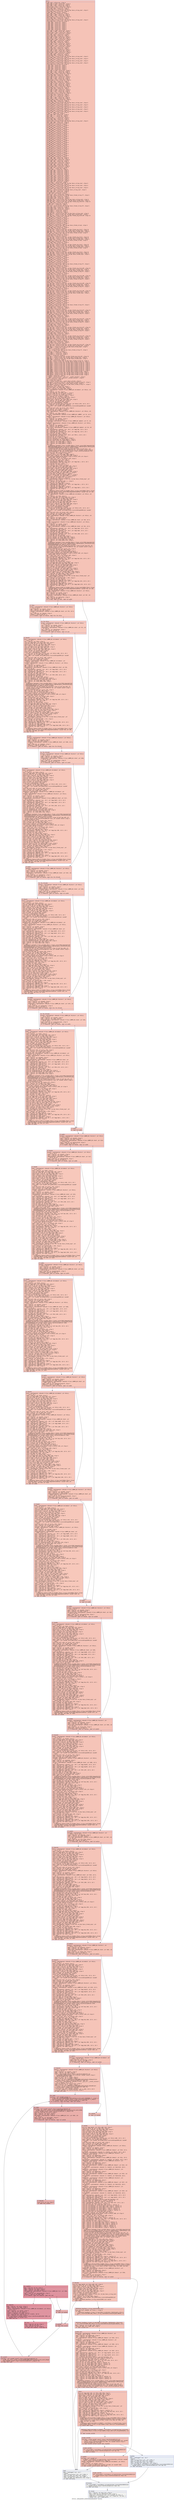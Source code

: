digraph "CFG for '_ZN9LAMMPS_NS9WriteData6headerEv' function" {
	label="CFG for '_ZN9LAMMPS_NS9WriteData6headerEv' function";

	Node0x564c036a8e50 [shape=record,color="#3d50c3ff", style=filled, fillcolor="#e8765c70" fontname="Courier",label="{entry:\l|  %.addr.i631 = alloca ptr, align 8\l  %this.addr.i2.i622 = alloca ptr, align 8\l  %this.addr.i.i623 = alloca ptr, align 8\l  %desc.addr.i.i624 = alloca i64, align 8\l  %values.addr.i.i625 = alloca ptr, align 8\l  %this.addr.i626 = alloca ptr, align 8\l  %store.addr.i627 = alloca ptr, align 8\l  %retval.i619 = alloca %\"class.fmt::v9_lmp::basic_string_view\", align 8\l  %this.addr.i620 = alloca ptr, align 8\l  %.addr.i618 = alloca ptr, align 8\l  %this.addr.i616 = alloca ptr, align 8\l  %this.addr.i.i609 = alloca ptr, align 8\l  %desc.addr.i.i610 = alloca i64, align 8\l  %values.addr.i.i611 = alloca ptr, align 8\l  %this.addr.i612 = alloca ptr, align 8\l  %store.addr.i613 = alloca ptr, align 8\l  %retval.i606 = alloca %\"class.fmt::v9_lmp::basic_string_view\", align 8\l  %this.addr.i607 = alloca ptr, align 8\l  %.addr.i605 = alloca ptr, align 8\l  %.addr.i604 = alloca ptr, align 8\l  %.addr.i603 = alloca ptr, align 8\l  %.addr.i602 = alloca ptr, align 8\l  %.addr.i601 = alloca ptr, align 8\l  %.addr.i600 = alloca ptr, align 8\l  %.addr.i599 = alloca ptr, align 8\l  %.addr.i598 = alloca ptr, align 8\l  %this.addr.i2.i589 = alloca ptr, align 8\l  %desc.addr.i.i590 = alloca i64, align 8\l  %values.addr.i.i591 = alloca ptr, align 8\l  %this.addr.i.i592 = alloca ptr, align 8\l  %this.addr.i593 = alloca ptr, align 8\l  %store.addr.i594 = alloca ptr, align 8\l  %this.addr.i2.i580 = alloca ptr, align 8\l  %desc.addr.i.i581 = alloca i64, align 8\l  %values.addr.i.i582 = alloca ptr, align 8\l  %this.addr.i.i583 = alloca ptr, align 8\l  %this.addr.i584 = alloca ptr, align 8\l  %store.addr.i585 = alloca ptr, align 8\l  %this.addr.i2.i571 = alloca ptr, align 8\l  %desc.addr.i.i572 = alloca i64, align 8\l  %values.addr.i.i573 = alloca ptr, align 8\l  %this.addr.i.i574 = alloca ptr, align 8\l  %this.addr.i575 = alloca ptr, align 8\l  %store.addr.i576 = alloca ptr, align 8\l  %this.addr.i2.i562 = alloca ptr, align 8\l  %desc.addr.i.i563 = alloca i64, align 8\l  %values.addr.i.i564 = alloca ptr, align 8\l  %this.addr.i.i565 = alloca ptr, align 8\l  %this.addr.i566 = alloca ptr, align 8\l  %store.addr.i567 = alloca ptr, align 8\l  %retval.i559 = alloca %\"class.fmt::v9_lmp::basic_string_view\", align 8\l  %this.addr.i560 = alloca ptr, align 8\l  %retval.i556 = alloca %\"class.fmt::v9_lmp::basic_string_view\", align 8\l  %this.addr.i557 = alloca ptr, align 8\l  %retval.i553 = alloca %\"class.fmt::v9_lmp::basic_string_view\", align 8\l  %this.addr.i554 = alloca ptr, align 8\l  %retval.i550 = alloca %\"class.fmt::v9_lmp::basic_string_view\", align 8\l  %this.addr.i551 = alloca ptr, align 8\l  %.addr.i549 = alloca ptr, align 8\l  %.addr.i548 = alloca ptr, align 8\l  %.addr.i547 = alloca ptr, align 8\l  %.addr.i546 = alloca ptr, align 8\l  %.addr.i545 = alloca ptr, align 8\l  %this.addr.i2.i536 = alloca ptr, align 8\l  %this.addr.i.i537 = alloca ptr, align 8\l  %desc.addr.i.i538 = alloca i64, align 8\l  %values.addr.i.i539 = alloca ptr, align 8\l  %this.addr.i540 = alloca ptr, align 8\l  %store.addr.i541 = alloca ptr, align 8\l  %this.addr.i2.i527 = alloca ptr, align 8\l  %this.addr.i.i528 = alloca ptr, align 8\l  %desc.addr.i.i529 = alloca i64, align 8\l  %values.addr.i.i530 = alloca ptr, align 8\l  %this.addr.i531 = alloca ptr, align 8\l  %store.addr.i532 = alloca ptr, align 8\l  %this.addr.i2.i518 = alloca ptr, align 8\l  %this.addr.i.i519 = alloca ptr, align 8\l  %desc.addr.i.i520 = alloca i64, align 8\l  %values.addr.i.i521 = alloca ptr, align 8\l  %this.addr.i522 = alloca ptr, align 8\l  %store.addr.i523 = alloca ptr, align 8\l  %this.addr.i2.i509 = alloca ptr, align 8\l  %this.addr.i.i510 = alloca ptr, align 8\l  %desc.addr.i.i511 = alloca i64, align 8\l  %values.addr.i.i512 = alloca ptr, align 8\l  %this.addr.i513 = alloca ptr, align 8\l  %store.addr.i514 = alloca ptr, align 8\l  %this.addr.i2.i = alloca ptr, align 8\l  %this.addr.i.i502 = alloca ptr, align 8\l  %desc.addr.i.i503 = alloca i64, align 8\l  %values.addr.i.i504 = alloca ptr, align 8\l  %this.addr.i505 = alloca ptr, align 8\l  %store.addr.i506 = alloca ptr, align 8\l  %retval.i499 = alloca %\"class.fmt::v9_lmp::basic_string_view\", align 8\l  %this.addr.i500 = alloca ptr, align 8\l  %retval.i496 = alloca %\"class.fmt::v9_lmp::basic_string_view\", align 8\l  %this.addr.i497 = alloca ptr, align 8\l  %retval.i493 = alloca %\"class.fmt::v9_lmp::basic_string_view\", align 8\l  %this.addr.i494 = alloca ptr, align 8\l  %retval.i490 = alloca %\"class.fmt::v9_lmp::basic_string_view\", align 8\l  %this.addr.i491 = alloca ptr, align 8\l  %retval.i487 = alloca %\"class.fmt::v9_lmp::basic_string_view\", align 8\l  %this.addr.i488 = alloca ptr, align 8\l  %.addr.i = alloca ptr, align 8\l  %this.addr.i485 = alloca ptr, align 8\l  %this.addr.i.i = alloca ptr, align 8\l  %desc.addr.i.i = alloca i64, align 8\l  %values.addr.i.i = alloca ptr, align 8\l  %this.addr.i482 = alloca ptr, align 8\l  %store.addr.i483 = alloca ptr, align 8\l  %retval.i479 = alloca %\"class.fmt::v9_lmp::basic_string_view\", align 8\l  %this.addr.i480 = alloca ptr, align 8\l  %this.addr.i474 = alloca ptr, align 8\l  %s.addr.i475 = alloca ptr, align 8\l  %this.addr.i469 = alloca ptr, align 8\l  %s.addr.i470 = alloca ptr, align 8\l  %this.addr.i464 = alloca ptr, align 8\l  %s.addr.i465 = alloca ptr, align 8\l  %this.addr.i459 = alloca ptr, align 8\l  %s.addr.i460 = alloca ptr, align 8\l  %this.addr.i454 = alloca ptr, align 8\l  %s.addr.i455 = alloca ptr, align 8\l  %this.addr.i449 = alloca ptr, align 8\l  %s.addr.i450 = alloca ptr, align 8\l  %this.addr.i444 = alloca ptr, align 8\l  %s.addr.i445 = alloca ptr, align 8\l  %this.addr.i439 = alloca ptr, align 8\l  %s.addr.i440 = alloca ptr, align 8\l  %this.addr.i434 = alloca ptr, align 8\l  %s.addr.i435 = alloca ptr, align 8\l  %this.addr.i429 = alloca ptr, align 8\l  %s.addr.i430 = alloca ptr, align 8\l  %this.addr.i424 = alloca ptr, align 8\l  %s.addr.i425 = alloca ptr, align 8\l  %this.addr.i419 = alloca ptr, align 8\l  %s.addr.i420 = alloca ptr, align 8\l  %this.addr.i414 = alloca ptr, align 8\l  %s.addr.i415 = alloca ptr, align 8\l  %this.addr.i409 = alloca ptr, align 8\l  %s.addr.i410 = alloca ptr, align 8\l  %this.addr.i404 = alloca ptr, align 8\l  %s.addr.i405 = alloca ptr, align 8\l  %this.addr.i399 = alloca ptr, align 8\l  %s.addr.i400 = alloca ptr, align 8\l  %this.addr.i395 = alloca ptr, align 8\l  %desc.addr.i396 = alloca i64, align 8\l  %values.addr.i397 = alloca ptr, align 8\l  %this.addr.i391 = alloca ptr, align 8\l  %desc.addr.i392 = alloca i64, align 8\l  %values.addr.i393 = alloca ptr, align 8\l  %this.addr.i387 = alloca ptr, align 8\l  %desc.addr.i388 = alloca i64, align 8\l  %values.addr.i389 = alloca ptr, align 8\l  %this.addr.i385 = alloca ptr, align 8\l  %desc.addr.i = alloca i64, align 8\l  %values.addr.i = alloca ptr, align 8\l  %this.addr.i383 = alloca ptr, align 8\l  %this.addr.i381 = alloca ptr, align 8\l  %this.addr.i379 = alloca ptr, align 8\l  %this.addr.i377 = alloca ptr, align 8\l  %this.addr.i373 = alloca ptr, align 8\l  %store.addr.i374 = alloca ptr, align 8\l  %this.addr.i369 = alloca ptr, align 8\l  %store.addr.i370 = alloca ptr, align 8\l  %this.addr.i365 = alloca ptr, align 8\l  %store.addr.i366 = alloca ptr, align 8\l  %this.addr.i362 = alloca ptr, align 8\l  %store.addr.i = alloca ptr, align 8\l  %retval.i359 = alloca %\"class.fmt::v9_lmp::basic_string_view\", align 8\l  %this.addr.i360 = alloca ptr, align 8\l  %retval.i356 = alloca %\"class.fmt::v9_lmp::basic_string_view\", align 8\l  %this.addr.i357 = alloca ptr, align 8\l  %retval.i353 = alloca %\"class.fmt::v9_lmp::basic_string_view\", align 8\l  %this.addr.i354 = alloca ptr, align 8\l  %retval.i = alloca %\"class.fmt::v9_lmp::basic_string_view\", align 8\l  %this.addr.i351 = alloca ptr, align 8\l  %this.addr.i347 = alloca ptr, align 8\l  %s.addr.i348 = alloca ptr, align 8\l  %result.ptr.i337 = alloca ptr, align 8\l  %fmt.i338 = alloca %\"class.fmt::v9_lmp::basic_format_string.77\", align 8\l  %args.addr.i339 = alloca ptr, align 8\l  %args.addr2.i340 = alloca ptr, align 8\l  %args.addr4.i341 = alloca ptr, align 8\l  %agg.tmp.i342 = alloca %\"class.fmt::v9_lmp::basic_string_view\", align 8\l  %agg.tmp5.i343 = alloca %\"class.fmt::v9_lmp::basic_format_args\", align 8\l  %ref.tmp.i344 = alloca %\"class.fmt::v9_lmp::format_arg_store.91\", align 16\l  %this.addr.i334 = alloca ptr, align 8\l  %s.addr.i335 = alloca ptr, align 8\l  %result.ptr.i = alloca ptr, align 8\l  %fmt.i327 = alloca %\"class.fmt::v9_lmp::basic_format_string.76\", align 8\l  %args.addr.i328 = alloca ptr, align 8\l  %args.addr2.i329 = alloca ptr, align 8\l  %args.addr4.i330 = alloca ptr, align 8\l  %args.addr6.i = alloca ptr, align 8\l  %args.addr8.i = alloca ptr, align 8\l  %args.addr10.i = alloca ptr, align 8\l  %agg.tmp.i331 = alloca %\"class.fmt::v9_lmp::basic_string_view\", align 8\l  %agg.tmp11.i = alloca %\"class.fmt::v9_lmp::basic_format_args\", align 8\l  %ref.tmp.i332 = alloca %\"class.fmt::v9_lmp::format_arg_store.89\", align 16\l  %this.addr.i324 = alloca ptr, align 8\l  %s.addr.i325 = alloca ptr, align 8\l  %this.addr.i321 = alloca ptr, align 8\l  %s.addr.i322 = alloca ptr, align 8\l  %this.addr.i318 = alloca ptr, align 8\l  %s.addr.i319 = alloca ptr, align 8\l  %this.addr.i315 = alloca ptr, align 8\l  %s.addr.i316 = alloca ptr, align 8\l  %fmt.i306 = alloca %\"class.fmt::v9_lmp::basic_format_string\", align 8\l  %f.addr.i307 = alloca ptr, align 8\l  %args.addr.i308 = alloca ptr, align 8\l  %vargs.i309 = alloca ptr, align 8\l  %ref.tmp.i310 = alloca %\"class.fmt::v9_lmp::format_arg_store\", align 16\l  %agg.tmp.i311 = alloca %\"class.fmt::v9_lmp::basic_string_view\", align 8\l  %agg.tmp3.i312 = alloca %\"class.fmt::v9_lmp::basic_format_args\", align 8\l  %fmt.i297 = alloca %\"class.fmt::v9_lmp::basic_format_string\", align 8\l  %f.addr.i298 = alloca ptr, align 8\l  %args.addr.i299 = alloca ptr, align 8\l  %vargs.i300 = alloca ptr, align 8\l  %ref.tmp.i301 = alloca %\"class.fmt::v9_lmp::format_arg_store\", align 16\l  %agg.tmp.i302 = alloca %\"class.fmt::v9_lmp::basic_string_view\", align 8\l  %agg.tmp3.i303 = alloca %\"class.fmt::v9_lmp::basic_format_args\", align 8\l  %fmt.i288 = alloca %\"class.fmt::v9_lmp::basic_format_string\", align 8\l  %f.addr.i289 = alloca ptr, align 8\l  %args.addr.i290 = alloca ptr, align 8\l  %vargs.i291 = alloca ptr, align 8\l  %ref.tmp.i292 = alloca %\"class.fmt::v9_lmp::format_arg_store\", align 16\l  %agg.tmp.i293 = alloca %\"class.fmt::v9_lmp::basic_string_view\", align 8\l  %agg.tmp3.i294 = alloca %\"class.fmt::v9_lmp::basic_format_args\", align 8\l  %fmt.i279 = alloca %\"class.fmt::v9_lmp::basic_format_string\", align 8\l  %f.addr.i280 = alloca ptr, align 8\l  %args.addr.i281 = alloca ptr, align 8\l  %vargs.i282 = alloca ptr, align 8\l  %ref.tmp.i283 = alloca %\"class.fmt::v9_lmp::format_arg_store\", align 16\l  %agg.tmp.i284 = alloca %\"class.fmt::v9_lmp::basic_string_view\", align 8\l  %agg.tmp3.i285 = alloca %\"class.fmt::v9_lmp::basic_format_args\", align 8\l  %this.addr.i276 = alloca ptr, align 8\l  %s.addr.i277 = alloca ptr, align 8\l  %this.addr.i273 = alloca ptr, align 8\l  %s.addr.i274 = alloca ptr, align 8\l  %this.addr.i270 = alloca ptr, align 8\l  %s.addr.i271 = alloca ptr, align 8\l  %this.addr.i267 = alloca ptr, align 8\l  %s.addr.i268 = alloca ptr, align 8\l  %fmt.i258 = alloca %\"class.fmt::v9_lmp::basic_format_string.75\", align 8\l  %f.addr.i259 = alloca ptr, align 8\l  %args.addr.i260 = alloca ptr, align 8\l  %vargs.i261 = alloca ptr, align 8\l  %ref.tmp.i262 = alloca %\"class.fmt::v9_lmp::format_arg_store.88\", align 16\l  %agg.tmp.i263 = alloca %\"class.fmt::v9_lmp::basic_string_view\", align 8\l  %agg.tmp3.i264 = alloca %\"class.fmt::v9_lmp::basic_format_args\", align 8\l  %fmt.i249 = alloca %\"class.fmt::v9_lmp::basic_format_string.75\", align 8\l  %f.addr.i250 = alloca ptr, align 8\l  %args.addr.i251 = alloca ptr, align 8\l  %vargs.i252 = alloca ptr, align 8\l  %ref.tmp.i253 = alloca %\"class.fmt::v9_lmp::format_arg_store.88\", align 16\l  %agg.tmp.i254 = alloca %\"class.fmt::v9_lmp::basic_string_view\", align 8\l  %agg.tmp3.i255 = alloca %\"class.fmt::v9_lmp::basic_format_args\", align 8\l  %fmt.i240 = alloca %\"class.fmt::v9_lmp::basic_format_string.75\", align 8\l  %f.addr.i241 = alloca ptr, align 8\l  %args.addr.i242 = alloca ptr, align 8\l  %vargs.i243 = alloca ptr, align 8\l  %ref.tmp.i244 = alloca %\"class.fmt::v9_lmp::format_arg_store.88\", align 16\l  %agg.tmp.i245 = alloca %\"class.fmt::v9_lmp::basic_string_view\", align 8\l  %agg.tmp3.i246 = alloca %\"class.fmt::v9_lmp::basic_format_args\", align 8\l  %fmt.i232 = alloca %\"class.fmt::v9_lmp::basic_format_string.75\", align 8\l  %f.addr.i233 = alloca ptr, align 8\l  %args.addr.i234 = alloca ptr, align 8\l  %vargs.i235 = alloca ptr, align 8\l  %ref.tmp.i236 = alloca %\"class.fmt::v9_lmp::format_arg_store.88\", align 16\l  %agg.tmp.i237 = alloca %\"class.fmt::v9_lmp::basic_string_view\", align 8\l  %agg.tmp3.i238 = alloca %\"class.fmt::v9_lmp::basic_format_args\", align 8\l  %this.addr.i229 = alloca ptr, align 8\l  %s.addr.i230 = alloca ptr, align 8\l  %this.addr.i226 = alloca ptr, align 8\l  %s.addr.i227 = alloca ptr, align 8\l  %this.addr.i223 = alloca ptr, align 8\l  %s.addr.i224 = alloca ptr, align 8\l  %this.addr.i220 = alloca ptr, align 8\l  %s.addr.i221 = alloca ptr, align 8\l  %this.addr.i217 = alloca ptr, align 8\l  %s.addr.i218 = alloca ptr, align 8\l  %fmt.i208 = alloca %\"class.fmt::v9_lmp::basic_format_string.74\", align 8\l  %f.addr.i209 = alloca ptr, align 8\l  %args.addr.i210 = alloca ptr, align 8\l  %args.addr2.i211 = alloca ptr, align 8\l  %vargs.i212 = alloca ptr, align 8\l  %ref.tmp.i213 = alloca %\"class.fmt::v9_lmp::format_arg_store.87\", align 16\l  %agg.tmp.i214 = alloca %\"class.fmt::v9_lmp::basic_string_view\", align 8\l  %agg.tmp3.i215 = alloca %\"class.fmt::v9_lmp::basic_format_args\", align 8\l  %fmt.i199 = alloca %\"class.fmt::v9_lmp::basic_format_string.74\", align 8\l  %f.addr.i200 = alloca ptr, align 8\l  %args.addr.i201 = alloca ptr, align 8\l  %args.addr2.i202 = alloca ptr, align 8\l  %vargs.i203 = alloca ptr, align 8\l  %ref.tmp.i204 = alloca %\"class.fmt::v9_lmp::format_arg_store.87\", align 16\l  %agg.tmp.i205 = alloca %\"class.fmt::v9_lmp::basic_string_view\", align 8\l  %agg.tmp3.i206 = alloca %\"class.fmt::v9_lmp::basic_format_args\", align 8\l  %fmt.i190 = alloca %\"class.fmt::v9_lmp::basic_format_string.74\", align 8\l  %f.addr.i191 = alloca ptr, align 8\l  %args.addr.i192 = alloca ptr, align 8\l  %args.addr2.i193 = alloca ptr, align 8\l  %vargs.i194 = alloca ptr, align 8\l  %ref.tmp.i195 = alloca %\"class.fmt::v9_lmp::format_arg_store.87\", align 16\l  %agg.tmp.i196 = alloca %\"class.fmt::v9_lmp::basic_string_view\", align 8\l  %agg.tmp3.i197 = alloca %\"class.fmt::v9_lmp::basic_format_args\", align 8\l  %fmt.i181 = alloca %\"class.fmt::v9_lmp::basic_format_string.74\", align 8\l  %f.addr.i182 = alloca ptr, align 8\l  %args.addr.i183 = alloca ptr, align 8\l  %args.addr2.i184 = alloca ptr, align 8\l  %vargs.i185 = alloca ptr, align 8\l  %ref.tmp.i186 = alloca %\"class.fmt::v9_lmp::format_arg_store.87\", align 16\l  %agg.tmp.i187 = alloca %\"class.fmt::v9_lmp::basic_string_view\", align 8\l  %agg.tmp3.i188 = alloca %\"class.fmt::v9_lmp::basic_format_args\", align 8\l  %fmt.i173 = alloca %\"class.fmt::v9_lmp::basic_format_string.74\", align 8\l  %f.addr.i174 = alloca ptr, align 8\l  %args.addr.i175 = alloca ptr, align 8\l  %args.addr2.i176 = alloca ptr, align 8\l  %vargs.i177 = alloca ptr, align 8\l  %ref.tmp.i178 = alloca %\"class.fmt::v9_lmp::format_arg_store.87\", align 16\l  %agg.tmp.i179 = alloca %\"class.fmt::v9_lmp::basic_string_view\", align 8\l  %agg.tmp3.i = alloca %\"class.fmt::v9_lmp::basic_format_args\", align 8\l  %this.addr.i = alloca ptr, align 8\l  %s.addr.i = alloca ptr, align 8\l  %fmt.i = alloca %\"class.fmt::v9_lmp::basic_format_string.73\", align 8\l  %f.addr.i = alloca ptr, align 8\l  %args.addr.i = alloca ptr, align 8\l  %args.addr2.i = alloca ptr, align 8\l  %args.addr4.i = alloca ptr, align 8\l  %vargs.i = alloca ptr, align 8\l  %ref.tmp.i = alloca %\"class.fmt::v9_lmp::format_arg_store.85\", align 16\l  %agg.tmp.i = alloca %\"class.fmt::v9_lmp::basic_string_view\", align 8\l  %agg.tmp5.i = alloca %\"class.fmt::v9_lmp::basic_format_args\", align 8\l  %this.addr = alloca ptr, align 8\l  %agg.tmp = alloca %\"class.fmt::v9_lmp::basic_format_string.73\", align 8\l  %agg.tmp4 = alloca %\"class.fmt::v9_lmp::basic_format_string.74\", align 8\l  %agg.tmp12 = alloca %\"class.fmt::v9_lmp::basic_format_string.74\", align 8\l  %agg.tmp23 = alloca %\"class.fmt::v9_lmp::basic_format_string.74\", align 8\l  %agg.tmp35 = alloca %\"class.fmt::v9_lmp::basic_format_string.74\", align 8\l  %agg.tmp47 = alloca %\"class.fmt::v9_lmp::basic_format_string.74\", align 8\l  %agg.tmp62 = alloca %\"class.fmt::v9_lmp::basic_format_string.75\", align 8\l  %agg.tmp71 = alloca %\"class.fmt::v9_lmp::basic_format_string.75\", align 8\l  %agg.tmp80 = alloca %\"class.fmt::v9_lmp::basic_format_string.75\", align 8\l  %agg.tmp89 = alloca %\"class.fmt::v9_lmp::basic_format_string.75\", align 8\l  %agg.tmp98 = alloca %\"class.fmt::v9_lmp::basic_format_string\", align 8\l  %agg.tmp105 = alloca %\"class.fmt::v9_lmp::basic_format_string\", align 8\l  %agg.tmp112 = alloca %\"class.fmt::v9_lmp::basic_format_string\", align 8\l  %agg.tmp119 = alloca %\"class.fmt::v9_lmp::basic_format_string\", align 8\l  %__range2 = alloca ptr, align 8\l  %__begin2 = alloca %\"class.__gnu_cxx::__normal_iterator\", align 8\l  %__end2 = alloca %\"class.__gnu_cxx::__normal_iterator\", align 8\l  %ifix = alloca ptr, align 8\l  %m = alloca i32, align 4\l  %box = alloca %\"class.std::__cxx11::basic_string\", align 8\l  %agg.tmp141 = alloca %\"class.fmt::v9_lmp::basic_format_string.76\", align 8\l  %ref.tmp = alloca %\"class.std::__cxx11::basic_string\", align 8\l  %agg.tmp159 = alloca %\"class.fmt::v9_lmp::basic_format_string.77\", align 8\l  %exn.slot = alloca ptr, align 8\l  %ehselector.slot = alloca i32, align 4\l  store ptr %this, ptr %this.addr, align 8\l  %this1 = load ptr, ptr %this.addr, align 8\l  %fp = getelementptr inbounds %\"class.LAMMPS_NS::WriteData\", ptr %this1, i32\l... 0, i32 7\l  %0 = load ptr, ptr %fp, align 8\l  store ptr %agg.tmp, ptr %this.addr.i, align 8\l  store ptr @.str.24, ptr %s.addr.i, align 8\l  %this1.i = load ptr, ptr %this.addr.i, align 8\l  %1 = load ptr, ptr %s.addr.i, align 8\l  store ptr %this1.i, ptr %this.addr.i474, align 8\l  store ptr %1, ptr %s.addr.i475, align 8\l  %this1.i476 = load ptr, ptr %this.addr.i474, align 8\l  %2 = load ptr, ptr %s.addr.i475, align 8\l  store ptr %2, ptr %this1.i476, align 8\l  %size_.i477 = getelementptr inbounds\l... %\"class.fmt::v9_lmp::basic_string_view\", ptr %this1.i476, i32 0, i32 1\l  %3 = load ptr, ptr %s.addr.i475, align 8\l  %call.i478 = call noundef i64 @_ZNSt11char_traitsIcE6lengthEPKc(ptr noundef\l... %3)\l  store i64 %call.i478, ptr %size_.i477, align 8\l  %4 = load ptr, ptr %s.addr.i, align 8\l  store ptr %4, ptr %.addr.i, align 8\l  %lmp = getelementptr inbounds %\"class.LAMMPS_NS::Pointers\", ptr %this1, i32\l... 0, i32 1\l  %5 = load ptr, ptr %lmp, align 8\l  %version = getelementptr inbounds %\"class.LAMMPS_NS::LAMMPS\", ptr %5, i32 0,\l... i32 19\l  %update = getelementptr inbounds %\"class.LAMMPS_NS::Pointers\", ptr %this1,\l... i32 0, i32 7\l  %6 = load ptr, ptr %update, align 8\l  %7 = load ptr, ptr %6, align 8\l  %ntimestep = getelementptr inbounds %\"class.LAMMPS_NS::Update\", ptr %7, i32\l... 0, i32 4\l  %update2 = getelementptr inbounds %\"class.LAMMPS_NS::Pointers\", ptr %this1,\l... i32 0, i32 7\l  %8 = load ptr, ptr %update2, align 8\l  %9 = load ptr, ptr %8, align 8\l  %unit_style = getelementptr inbounds %\"class.LAMMPS_NS::Update\", ptr %9, i32\l... 0, i32 23\l  %10 = getelementptr inbounds \{ ptr, i64 \}, ptr %agg.tmp, i32 0, i32 0\l  %11 = load ptr, ptr %10, align 8\l  %12 = getelementptr inbounds \{ ptr, i64 \}, ptr %agg.tmp, i32 0, i32 1\l  %13 = load i64, ptr %12, align 8\l  store ptr %11, ptr %fmt.i, align 8\l  %14 = getelementptr inbounds \{ ptr, i64 \}, ptr %fmt.i, i32 0, i32 1\l  store i64 %13, ptr %14, align 8\l  store ptr %0, ptr %f.addr.i, align 8\l  store ptr %version, ptr %args.addr.i, align 8\l  store ptr %ntimestep, ptr %args.addr2.i, align 8\l  store ptr %unit_style, ptr %args.addr4.i, align 8\l  %15 = load ptr, ptr %args.addr.i, align 8\l  %16 = load ptr, ptr %args.addr2.i, align 8\l  %17 = load ptr, ptr %args.addr4.i, align 8\l  call void\l... @_ZN3fmt6v9_lmp16make_format_argsINS0_20basic_format_contextINS0_8appenderEcEE\l...JRPKcRlRPcEEENS0_16format_arg_storeIT_JDpNSt9remove_cvINSt16remove_referenceIT0\l..._E4typeEE4typeEEEEDpOSF_(ptr dead_on_unwind writable\l... sret(%\"class.fmt::v9_lmp::format_arg_store.85\") align 16 %ref.tmp.i, ptr\l... noundef nonnull align 8 dereferenceable(8) %15, ptr noundef nonnull align 8\l... dereferenceable(8) %16, ptr noundef nonnull align 8 dereferenceable(8) %17)\l  store ptr %ref.tmp.i, ptr %vargs.i, align 8\l  %18 = load ptr, ptr %f.addr.i, align 8\l  store ptr %fmt.i, ptr %this.addr.i480, align 8\l  %this1.i481 = load ptr, ptr %this.addr.i480, align 8\l  call void @llvm.memcpy.p0.p0.i64(ptr align 8 %retval.i479, ptr align 8\l... %this1.i481, i64 16, i1 false)\l  %19 = load \{ ptr, i64 \}, ptr %retval.i479, align 8\l  %20 = extractvalue \{ ptr, i64 \} %19, 0\l  store ptr %20, ptr %agg.tmp.i, align 8\l  %21 = getelementptr inbounds \{ ptr, i64 \}, ptr %agg.tmp.i, i32 0, i32 1\l  %22 = extractvalue \{ ptr, i64 \} %19, 1\l  store i64 %22, ptr %21, align 8\l  %23 = load ptr, ptr %vargs.i, align 8\l  store ptr %agg.tmp5.i, ptr %this.addr.i482, align 8\l  store ptr %23, ptr %store.addr.i483, align 8\l  %this1.i484 = load ptr, ptr %this.addr.i482, align 8\l  %24 = load ptr, ptr %store.addr.i483, align 8\l  store ptr %24, ptr %this.addr.i485, align 8\l  %this1.i486 = load ptr, ptr %this.addr.i485, align 8\l  store ptr %this1.i484, ptr %this.addr.i.i, align 8\l  store i64 3132, ptr %desc.addr.i.i, align 8\l  store ptr %this1.i486, ptr %values.addr.i.i, align 8\l  %this1.i.i = load ptr, ptr %this.addr.i.i, align 8\l  %25 = load i64, ptr %desc.addr.i.i, align 8\l  store i64 %25, ptr %this1.i.i, align 8\l  %26 = getelementptr inbounds %\"class.fmt::v9_lmp::basic_format_args\", ptr\l... %this1.i.i, i32 0, i32 1\l  %27 = load ptr, ptr %values.addr.i.i, align 8\l  store ptr %27, ptr %26, align 8\l  %28 = load ptr, ptr %agg.tmp.i, align 8\l  %29 = getelementptr inbounds \{ ptr, i64 \}, ptr %agg.tmp.i, i32 0, i32 1\l  %30 = load i64, ptr %29, align 8\l  %31 = load i64, ptr %agg.tmp5.i, align 8\l  %32 = getelementptr inbounds \{ i64, ptr \}, ptr %agg.tmp5.i, i32 0, i32 1\l  %33 = load ptr, ptr %32, align 8\l  call void\l... @_ZN3fmt6v9_lmp6vprintEP8_IO_FILENS0_17basic_string_viewIcEENS0_17basic_format\l..._argsINS0_20basic_format_contextINS0_8appenderEcEEEE(ptr noundef %18, ptr %28,\l... i64 %30, i64 %31, ptr %33)\l  %fp3 = getelementptr inbounds %\"class.LAMMPS_NS::WriteData\", ptr %this1, i32\l... 0, i32 7\l  %34 = load ptr, ptr %fp3, align 8\l  store ptr %agg.tmp4, ptr %this.addr.i217, align 8\l  store ptr @.str.25, ptr %s.addr.i218, align 8\l  %this1.i219 = load ptr, ptr %this.addr.i217, align 8\l  %35 = load ptr, ptr %s.addr.i218, align 8\l  store ptr %this1.i219, ptr %this.addr.i469, align 8\l  store ptr %35, ptr %s.addr.i470, align 8\l  %this1.i471 = load ptr, ptr %this.addr.i469, align 8\l  %36 = load ptr, ptr %s.addr.i470, align 8\l  store ptr %36, ptr %this1.i471, align 8\l  %size_.i472 = getelementptr inbounds\l... %\"class.fmt::v9_lmp::basic_string_view\", ptr %this1.i471, i32 0, i32 1\l  %37 = load ptr, ptr %s.addr.i470, align 8\l  %call.i473 = call noundef i64 @_ZNSt11char_traitsIcE6lengthEPKc(ptr noundef\l... %37)\l  store i64 %call.i473, ptr %size_.i472, align 8\l  %38 = load ptr, ptr %s.addr.i218, align 8\l  store ptr %38, ptr %.addr.i546, align 8\l  %atom = getelementptr inbounds %\"class.LAMMPS_NS::Pointers\", ptr %this1, i32\l... 0, i32 6\l  %39 = load ptr, ptr %atom, align 8\l  %40 = load ptr, ptr %39, align 8\l  %natoms = getelementptr inbounds %\"class.LAMMPS_NS::Atom\", ptr %40, i32 0,\l... i32 3\l  %atom5 = getelementptr inbounds %\"class.LAMMPS_NS::Pointers\", ptr %this1,\l... i32 0, i32 6\l  %41 = load ptr, ptr %atom5, align 8\l  %42 = load ptr, ptr %41, align 8\l  %ntypes = getelementptr inbounds %\"class.LAMMPS_NS::Atom\", ptr %42, i32 0,\l... i32 17\l  %43 = getelementptr inbounds \{ ptr, i64 \}, ptr %agg.tmp4, i32 0, i32 0\l  %44 = load ptr, ptr %43, align 8\l  %45 = getelementptr inbounds \{ ptr, i64 \}, ptr %agg.tmp4, i32 0, i32 1\l  %46 = load i64, ptr %45, align 8\l  store ptr %44, ptr %fmt.i208, align 8\l  %47 = getelementptr inbounds \{ ptr, i64 \}, ptr %fmt.i208, i32 0, i32 1\l  store i64 %46, ptr %47, align 8\l  store ptr %34, ptr %f.addr.i209, align 8\l  store ptr %natoms, ptr %args.addr.i210, align 8\l  store ptr %ntypes, ptr %args.addr2.i211, align 8\l  %48 = load ptr, ptr %args.addr.i210, align 8\l  %49 = load ptr, ptr %args.addr2.i211, align 8\l  call void\l... @_ZN3fmt6v9_lmp16make_format_argsINS0_20basic_format_contextINS0_8appenderEcEE\l...JRlRiEEENS0_16format_arg_storeIT_JDpNSt9remove_cvINSt16remove_referenceIT0_E4ty\l...peEE4typeEEEEDpOSB_(ptr dead_on_unwind writable\l... sret(%\"class.fmt::v9_lmp::format_arg_store.87\") align 16 %ref.tmp.i213, ptr\l... noundef nonnull align 8 dereferenceable(8) %48, ptr noundef nonnull align 4\l... dereferenceable(4) %49)\l  store ptr %ref.tmp.i213, ptr %vargs.i212, align 8\l  %50 = load ptr, ptr %f.addr.i209, align 8\l  store ptr %fmt.i208, ptr %this.addr.i488, align 8\l  %this1.i489 = load ptr, ptr %this.addr.i488, align 8\l  call void @llvm.memcpy.p0.p0.i64(ptr align 8 %retval.i487, ptr align 8\l... %this1.i489, i64 16, i1 false)\l  %51 = load \{ ptr, i64 \}, ptr %retval.i487, align 8\l  %52 = extractvalue \{ ptr, i64 \} %51, 0\l  store ptr %52, ptr %agg.tmp.i214, align 8\l  %53 = getelementptr inbounds \{ ptr, i64 \}, ptr %agg.tmp.i214, i32 0, i32 1\l  %54 = extractvalue \{ ptr, i64 \} %51, 1\l  store i64 %54, ptr %53, align 8\l  %55 = load ptr, ptr %vargs.i212, align 8\l  store ptr %agg.tmp3.i215, ptr %this.addr.i505, align 8\l  store ptr %55, ptr %store.addr.i506, align 8\l  %this1.i507 = load ptr, ptr %this.addr.i505, align 8\l  %56 = load ptr, ptr %store.addr.i506, align 8\l  store ptr %56, ptr %this.addr.i2.i, align 8\l  %this1.i3.i = load ptr, ptr %this.addr.i2.i, align 8\l  store ptr %this1.i507, ptr %this.addr.i.i502, align 8\l  store i64 19, ptr %desc.addr.i.i503, align 8\l  store ptr %this1.i3.i, ptr %values.addr.i.i504, align 8\l  %this1.i.i508 = load ptr, ptr %this.addr.i.i502, align 8\l  %57 = load i64, ptr %desc.addr.i.i503, align 8\l  store i64 %57, ptr %this1.i.i508, align 8\l  %58 = getelementptr inbounds %\"class.fmt::v9_lmp::basic_format_args\", ptr\l... %this1.i.i508, i32 0, i32 1\l  %59 = load ptr, ptr %values.addr.i.i504, align 8\l  store ptr %59, ptr %58, align 8\l  %60 = load ptr, ptr %agg.tmp.i214, align 8\l  %61 = getelementptr inbounds \{ ptr, i64 \}, ptr %agg.tmp.i214, i32 0, i32 1\l  %62 = load i64, ptr %61, align 8\l  %63 = load i64, ptr %agg.tmp3.i215, align 8\l  %64 = getelementptr inbounds \{ i64, ptr \}, ptr %agg.tmp3.i215, i32 0, i32 1\l  %65 = load ptr, ptr %64, align 8\l  call void\l... @_ZN3fmt6v9_lmp6vprintEP8_IO_FILENS0_17basic_string_viewIcEENS0_17basic_format\l..._argsINS0_20basic_format_contextINS0_8appenderEcEEEE(ptr noundef %50, ptr %60,\l... i64 %62, i64 %63, ptr %65)\l  %atom6 = getelementptr inbounds %\"class.LAMMPS_NS::Pointers\", ptr %this1,\l... i32 0, i32 6\l  %66 = load ptr, ptr %atom6, align 8\l  %67 = load ptr, ptr %66, align 8\l  %molecular = getelementptr inbounds %\"class.LAMMPS_NS::Atom\", ptr %67, i32\l... 0, i32 8\l  %68 = load i32, ptr %molecular, align 8\l  %cmp = icmp eq i32 %68, 1\l  br i1 %cmp, label %if.then, label %if.end52\l|{<s0>T|<s1>F}}"];
	Node0x564c036a8e50:s0 -> Node0x564c036c27d0[tooltip="entry -> if.then\nProbability 50.00%" ];
	Node0x564c036a8e50:s1 -> Node0x564c036c2880[tooltip="entry -> if.end52\nProbability 50.00%" ];
	Node0x564c036c27d0 [shape=record,color="#3d50c3ff", style=filled, fillcolor="#ec7f6370" fontname="Courier",label="{if.then:\l|  %atom7 = getelementptr inbounds %\"class.LAMMPS_NS::Pointers\", ptr %this1,\l... i32 0, i32 6\l  %69 = load ptr, ptr %atom7, align 8\l  %70 = load ptr, ptr %69, align 8\l  %nbonds = getelementptr inbounds %\"class.LAMMPS_NS::Atom\", ptr %70, i32 0,\l... i32 13\l  %71 = load i64, ptr %nbonds, align 8\l  %tobool = icmp ne i64 %71, 0\l  br i1 %tobool, label %if.then10, label %lor.lhs.false\l|{<s0>T|<s1>F}}"];
	Node0x564c036c27d0:s0 -> Node0x564c036c2d40[tooltip="if.then -> if.then10\nProbability 62.50%" ];
	Node0x564c036c27d0:s1 -> Node0x564c036c2d90[tooltip="if.then -> lor.lhs.false\nProbability 37.50%" ];
	Node0x564c036c2d90 [shape=record,color="#3d50c3ff", style=filled, fillcolor="#ef886b70" fontname="Courier",label="{lor.lhs.false:\l|  %atom8 = getelementptr inbounds %\"class.LAMMPS_NS::Pointers\", ptr %this1,\l... i32 0, i32 6\l  %72 = load ptr, ptr %atom8, align 8\l  %73 = load ptr, ptr %72, align 8\l  %nbondtypes = getelementptr inbounds %\"class.LAMMPS_NS::Atom\", ptr %73, i32\l... 0, i32 18\l  %74 = load i32, ptr %nbondtypes, align 4\l  %tobool9 = icmp ne i32 %74, 0\l  br i1 %tobool9, label %if.then10, label %if.end\l|{<s0>T|<s1>F}}"];
	Node0x564c036c2d90:s0 -> Node0x564c036c2d40[tooltip="lor.lhs.false -> if.then10\nProbability 62.50%" ];
	Node0x564c036c2d90:s1 -> Node0x564c036c3320[tooltip="lor.lhs.false -> if.end\nProbability 37.50%" ];
	Node0x564c036c2d40 [shape=record,color="#3d50c3ff", style=filled, fillcolor="#ec7f6370" fontname="Courier",label="{if.then10:\l|  %fp11 = getelementptr inbounds %\"class.LAMMPS_NS::WriteData\", ptr %this1,\l... i32 0, i32 7\l  %75 = load ptr, ptr %fp11, align 8\l  store ptr %agg.tmp12, ptr %this.addr.i220, align 8\l  store ptr @.str.26, ptr %s.addr.i221, align 8\l  %this1.i222 = load ptr, ptr %this.addr.i220, align 8\l  %76 = load ptr, ptr %s.addr.i221, align 8\l  store ptr %this1.i222, ptr %this.addr.i464, align 8\l  store ptr %76, ptr %s.addr.i465, align 8\l  %this1.i466 = load ptr, ptr %this.addr.i464, align 8\l  %77 = load ptr, ptr %s.addr.i465, align 8\l  store ptr %77, ptr %this1.i466, align 8\l  %size_.i467 = getelementptr inbounds\l... %\"class.fmt::v9_lmp::basic_string_view\", ptr %this1.i466, i32 0, i32 1\l  %78 = load ptr, ptr %s.addr.i465, align 8\l  %call.i468 = call noundef i64 @_ZNSt11char_traitsIcE6lengthEPKc(ptr noundef\l... %78)\l  store i64 %call.i468, ptr %size_.i467, align 8\l  %79 = load ptr, ptr %s.addr.i221, align 8\l  store ptr %79, ptr %.addr.i545, align 8\l  %nbonds13 = getelementptr inbounds %\"class.LAMMPS_NS::WriteData\", ptr\l... %this1, i32 0, i32 9\l  %atom14 = getelementptr inbounds %\"class.LAMMPS_NS::Pointers\", ptr %this1,\l... i32 0, i32 6\l  %80 = load ptr, ptr %atom14, align 8\l  %81 = load ptr, ptr %80, align 8\l  %nbondtypes15 = getelementptr inbounds %\"class.LAMMPS_NS::Atom\", ptr %81,\l... i32 0, i32 18\l  %82 = getelementptr inbounds \{ ptr, i64 \}, ptr %agg.tmp12, i32 0, i32 0\l  %83 = load ptr, ptr %82, align 8\l  %84 = getelementptr inbounds \{ ptr, i64 \}, ptr %agg.tmp12, i32 0, i32 1\l  %85 = load i64, ptr %84, align 8\l  store ptr %83, ptr %fmt.i199, align 8\l  %86 = getelementptr inbounds \{ ptr, i64 \}, ptr %fmt.i199, i32 0, i32 1\l  store i64 %85, ptr %86, align 8\l  store ptr %75, ptr %f.addr.i200, align 8\l  store ptr %nbonds13, ptr %args.addr.i201, align 8\l  store ptr %nbondtypes15, ptr %args.addr2.i202, align 8\l  %87 = load ptr, ptr %args.addr.i201, align 8\l  %88 = load ptr, ptr %args.addr2.i202, align 8\l  call void\l... @_ZN3fmt6v9_lmp16make_format_argsINS0_20basic_format_contextINS0_8appenderEcEE\l...JRlRiEEENS0_16format_arg_storeIT_JDpNSt9remove_cvINSt16remove_referenceIT0_E4ty\l...peEE4typeEEEEDpOSB_(ptr dead_on_unwind writable\l... sret(%\"class.fmt::v9_lmp::format_arg_store.87\") align 16 %ref.tmp.i204, ptr\l... noundef nonnull align 8 dereferenceable(8) %87, ptr noundef nonnull align 4\l... dereferenceable(4) %88)\l  store ptr %ref.tmp.i204, ptr %vargs.i203, align 8\l  %89 = load ptr, ptr %f.addr.i200, align 8\l  store ptr %fmt.i199, ptr %this.addr.i491, align 8\l  %this1.i492 = load ptr, ptr %this.addr.i491, align 8\l  call void @llvm.memcpy.p0.p0.i64(ptr align 8 %retval.i490, ptr align 8\l... %this1.i492, i64 16, i1 false)\l  %90 = load \{ ptr, i64 \}, ptr %retval.i490, align 8\l  %91 = extractvalue \{ ptr, i64 \} %90, 0\l  store ptr %91, ptr %agg.tmp.i205, align 8\l  %92 = getelementptr inbounds \{ ptr, i64 \}, ptr %agg.tmp.i205, i32 0, i32 1\l  %93 = extractvalue \{ ptr, i64 \} %90, 1\l  store i64 %93, ptr %92, align 8\l  %94 = load ptr, ptr %vargs.i203, align 8\l  store ptr %agg.tmp3.i206, ptr %this.addr.i513, align 8\l  store ptr %94, ptr %store.addr.i514, align 8\l  %this1.i515 = load ptr, ptr %this.addr.i513, align 8\l  %95 = load ptr, ptr %store.addr.i514, align 8\l  store ptr %95, ptr %this.addr.i2.i509, align 8\l  %this1.i3.i516 = load ptr, ptr %this.addr.i2.i509, align 8\l  store ptr %this1.i515, ptr %this.addr.i.i510, align 8\l  store i64 19, ptr %desc.addr.i.i511, align 8\l  store ptr %this1.i3.i516, ptr %values.addr.i.i512, align 8\l  %this1.i.i517 = load ptr, ptr %this.addr.i.i510, align 8\l  %96 = load i64, ptr %desc.addr.i.i511, align 8\l  store i64 %96, ptr %this1.i.i517, align 8\l  %97 = getelementptr inbounds %\"class.fmt::v9_lmp::basic_format_args\", ptr\l... %this1.i.i517, i32 0, i32 1\l  %98 = load ptr, ptr %values.addr.i.i512, align 8\l  store ptr %98, ptr %97, align 8\l  %99 = load ptr, ptr %agg.tmp.i205, align 8\l  %100 = getelementptr inbounds \{ ptr, i64 \}, ptr %agg.tmp.i205, i32 0, i32 1\l  %101 = load i64, ptr %100, align 8\l  %102 = load i64, ptr %agg.tmp3.i206, align 8\l  %103 = getelementptr inbounds \{ i64, ptr \}, ptr %agg.tmp3.i206, i32 0, i32 1\l  %104 = load ptr, ptr %103, align 8\l  call void\l... @_ZN3fmt6v9_lmp6vprintEP8_IO_FILENS0_17basic_string_viewIcEENS0_17basic_format\l..._argsINS0_20basic_format_contextINS0_8appenderEcEEEE(ptr noundef %89, ptr %99,\l... i64 %101, i64 %102, ptr %104)\l  br label %if.end\l}"];
	Node0x564c036c2d40 -> Node0x564c036c3320[tooltip="if.then10 -> if.end\nProbability 100.00%" ];
	Node0x564c036c3320 [shape=record,color="#3d50c3ff", style=filled, fillcolor="#ec7f6370" fontname="Courier",label="{if.end:\l|  %atom16 = getelementptr inbounds %\"class.LAMMPS_NS::Pointers\", ptr %this1,\l... i32 0, i32 6\l  %105 = load ptr, ptr %atom16, align 8\l  %106 = load ptr, ptr %105, align 8\l  %nangles = getelementptr inbounds %\"class.LAMMPS_NS::Atom\", ptr %106, i32 0,\l... i32 14\l  %107 = load i64, ptr %nangles, align 8\l  %tobool17 = icmp ne i64 %107, 0\l  br i1 %tobool17, label %if.then21, label %lor.lhs.false18\l|{<s0>T|<s1>F}}"];
	Node0x564c036c3320:s0 -> Node0x564c036c6ea0[tooltip="if.end -> if.then21\nProbability 62.50%" ];
	Node0x564c036c3320:s1 -> Node0x564c036c6ef0[tooltip="if.end -> lor.lhs.false18\nProbability 37.50%" ];
	Node0x564c036c6ef0 [shape=record,color="#3d50c3ff", style=filled, fillcolor="#ef886b70" fontname="Courier",label="{lor.lhs.false18:\l|  %atom19 = getelementptr inbounds %\"class.LAMMPS_NS::Pointers\", ptr %this1,\l... i32 0, i32 6\l  %108 = load ptr, ptr %atom19, align 8\l  %109 = load ptr, ptr %108, align 8\l  %nangletypes = getelementptr inbounds %\"class.LAMMPS_NS::Atom\", ptr %109,\l... i32 0, i32 19\l  %110 = load i32, ptr %nangletypes, align 8\l  %tobool20 = icmp ne i32 %110, 0\l  br i1 %tobool20, label %if.then21, label %if.end27\l|{<s0>T|<s1>F}}"];
	Node0x564c036c6ef0:s0 -> Node0x564c036c6ea0[tooltip="lor.lhs.false18 -> if.then21\nProbability 62.50%" ];
	Node0x564c036c6ef0:s1 -> Node0x564c036c73a0[tooltip="lor.lhs.false18 -> if.end27\nProbability 37.50%" ];
	Node0x564c036c6ea0 [shape=record,color="#3d50c3ff", style=filled, fillcolor="#ec7f6370" fontname="Courier",label="{if.then21:\l|  %fp22 = getelementptr inbounds %\"class.LAMMPS_NS::WriteData\", ptr %this1,\l... i32 0, i32 7\l  %111 = load ptr, ptr %fp22, align 8\l  store ptr %agg.tmp23, ptr %this.addr.i223, align 8\l  store ptr @.str.27, ptr %s.addr.i224, align 8\l  %this1.i225 = load ptr, ptr %this.addr.i223, align 8\l  %112 = load ptr, ptr %s.addr.i224, align 8\l  store ptr %this1.i225, ptr %this.addr.i459, align 8\l  store ptr %112, ptr %s.addr.i460, align 8\l  %this1.i461 = load ptr, ptr %this.addr.i459, align 8\l  %113 = load ptr, ptr %s.addr.i460, align 8\l  store ptr %113, ptr %this1.i461, align 8\l  %size_.i462 = getelementptr inbounds\l... %\"class.fmt::v9_lmp::basic_string_view\", ptr %this1.i461, i32 0, i32 1\l  %114 = load ptr, ptr %s.addr.i460, align 8\l  %call.i463 = call noundef i64 @_ZNSt11char_traitsIcE6lengthEPKc(ptr noundef\l... %114)\l  store i64 %call.i463, ptr %size_.i462, align 8\l  %115 = load ptr, ptr %s.addr.i224, align 8\l  store ptr %115, ptr %.addr.i547, align 8\l  %nangles24 = getelementptr inbounds %\"class.LAMMPS_NS::WriteData\", ptr\l... %this1, i32 0, i32 11\l  %atom25 = getelementptr inbounds %\"class.LAMMPS_NS::Pointers\", ptr %this1,\l... i32 0, i32 6\l  %116 = load ptr, ptr %atom25, align 8\l  %117 = load ptr, ptr %116, align 8\l  %nangletypes26 = getelementptr inbounds %\"class.LAMMPS_NS::Atom\", ptr %117,\l... i32 0, i32 19\l  %118 = getelementptr inbounds \{ ptr, i64 \}, ptr %agg.tmp23, i32 0, i32 0\l  %119 = load ptr, ptr %118, align 8\l  %120 = getelementptr inbounds \{ ptr, i64 \}, ptr %agg.tmp23, i32 0, i32 1\l  %121 = load i64, ptr %120, align 8\l  store ptr %119, ptr %fmt.i190, align 8\l  %122 = getelementptr inbounds \{ ptr, i64 \}, ptr %fmt.i190, i32 0, i32 1\l  store i64 %121, ptr %122, align 8\l  store ptr %111, ptr %f.addr.i191, align 8\l  store ptr %nangles24, ptr %args.addr.i192, align 8\l  store ptr %nangletypes26, ptr %args.addr2.i193, align 8\l  %123 = load ptr, ptr %args.addr.i192, align 8\l  %124 = load ptr, ptr %args.addr2.i193, align 8\l  call void\l... @_ZN3fmt6v9_lmp16make_format_argsINS0_20basic_format_contextINS0_8appenderEcEE\l...JRlRiEEENS0_16format_arg_storeIT_JDpNSt9remove_cvINSt16remove_referenceIT0_E4ty\l...peEE4typeEEEEDpOSB_(ptr dead_on_unwind writable\l... sret(%\"class.fmt::v9_lmp::format_arg_store.87\") align 16 %ref.tmp.i195, ptr\l... noundef nonnull align 8 dereferenceable(8) %123, ptr noundef nonnull align 4\l... dereferenceable(4) %124)\l  store ptr %ref.tmp.i195, ptr %vargs.i194, align 8\l  %125 = load ptr, ptr %f.addr.i191, align 8\l  store ptr %fmt.i190, ptr %this.addr.i494, align 8\l  %this1.i495 = load ptr, ptr %this.addr.i494, align 8\l  call void @llvm.memcpy.p0.p0.i64(ptr align 8 %retval.i493, ptr align 8\l... %this1.i495, i64 16, i1 false)\l  %126 = load \{ ptr, i64 \}, ptr %retval.i493, align 8\l  %127 = extractvalue \{ ptr, i64 \} %126, 0\l  store ptr %127, ptr %agg.tmp.i196, align 8\l  %128 = getelementptr inbounds \{ ptr, i64 \}, ptr %agg.tmp.i196, i32 0, i32 1\l  %129 = extractvalue \{ ptr, i64 \} %126, 1\l  store i64 %129, ptr %128, align 8\l  %130 = load ptr, ptr %vargs.i194, align 8\l  store ptr %agg.tmp3.i197, ptr %this.addr.i522, align 8\l  store ptr %130, ptr %store.addr.i523, align 8\l  %this1.i524 = load ptr, ptr %this.addr.i522, align 8\l  %131 = load ptr, ptr %store.addr.i523, align 8\l  store ptr %131, ptr %this.addr.i2.i518, align 8\l  %this1.i3.i525 = load ptr, ptr %this.addr.i2.i518, align 8\l  store ptr %this1.i524, ptr %this.addr.i.i519, align 8\l  store i64 19, ptr %desc.addr.i.i520, align 8\l  store ptr %this1.i3.i525, ptr %values.addr.i.i521, align 8\l  %this1.i.i526 = load ptr, ptr %this.addr.i.i519, align 8\l  %132 = load i64, ptr %desc.addr.i.i520, align 8\l  store i64 %132, ptr %this1.i.i526, align 8\l  %133 = getelementptr inbounds %\"class.fmt::v9_lmp::basic_format_args\", ptr\l... %this1.i.i526, i32 0, i32 1\l  %134 = load ptr, ptr %values.addr.i.i521, align 8\l  store ptr %134, ptr %133, align 8\l  %135 = load ptr, ptr %agg.tmp.i196, align 8\l  %136 = getelementptr inbounds \{ ptr, i64 \}, ptr %agg.tmp.i196, i32 0, i32 1\l  %137 = load i64, ptr %136, align 8\l  %138 = load i64, ptr %agg.tmp3.i197, align 8\l  %139 = getelementptr inbounds \{ i64, ptr \}, ptr %agg.tmp3.i197, i32 0, i32 1\l  %140 = load ptr, ptr %139, align 8\l  call void\l... @_ZN3fmt6v9_lmp6vprintEP8_IO_FILENS0_17basic_string_viewIcEENS0_17basic_format\l..._argsINS0_20basic_format_contextINS0_8appenderEcEEEE(ptr noundef %125, ptr\l... %135, i64 %137, i64 %138, ptr %140)\l  br label %if.end27\l}"];
	Node0x564c036c6ea0 -> Node0x564c036c73a0[tooltip="if.then21 -> if.end27\nProbability 100.00%" ];
	Node0x564c036c73a0 [shape=record,color="#3d50c3ff", style=filled, fillcolor="#ec7f6370" fontname="Courier",label="{if.end27:\l|  %atom28 = getelementptr inbounds %\"class.LAMMPS_NS::Pointers\", ptr %this1,\l... i32 0, i32 6\l  %141 = load ptr, ptr %atom28, align 8\l  %142 = load ptr, ptr %141, align 8\l  %ndihedrals = getelementptr inbounds %\"class.LAMMPS_NS::Atom\", ptr %142, i32\l... 0, i32 15\l  %143 = load i64, ptr %ndihedrals, align 8\l  %tobool29 = icmp ne i64 %143, 0\l  br i1 %tobool29, label %if.then33, label %lor.lhs.false30\l|{<s0>T|<s1>F}}"];
	Node0x564c036c73a0:s0 -> Node0x564c036ca730[tooltip="if.end27 -> if.then33\nProbability 62.50%" ];
	Node0x564c036c73a0:s1 -> Node0x564c036ca7b0[tooltip="if.end27 -> lor.lhs.false30\nProbability 37.50%" ];
	Node0x564c036ca7b0 [shape=record,color="#3d50c3ff", style=filled, fillcolor="#ef886b70" fontname="Courier",label="{lor.lhs.false30:\l|  %atom31 = getelementptr inbounds %\"class.LAMMPS_NS::Pointers\", ptr %this1,\l... i32 0, i32 6\l  %144 = load ptr, ptr %atom31, align 8\l  %145 = load ptr, ptr %144, align 8\l  %ndihedraltypes = getelementptr inbounds %\"class.LAMMPS_NS::Atom\", ptr %145,\l... i32 0, i32 20\l  %146 = load i32, ptr %ndihedraltypes, align 4\l  %tobool32 = icmp ne i32 %146, 0\l  br i1 %tobool32, label %if.then33, label %if.end39\l|{<s0>T|<s1>F}}"];
	Node0x564c036ca7b0:s0 -> Node0x564c036ca730[tooltip="lor.lhs.false30 -> if.then33\nProbability 62.50%" ];
	Node0x564c036ca7b0:s1 -> Node0x564c036cac40[tooltip="lor.lhs.false30 -> if.end39\nProbability 37.50%" ];
	Node0x564c036ca730 [shape=record,color="#3d50c3ff", style=filled, fillcolor="#ec7f6370" fontname="Courier",label="{if.then33:\l|  %fp34 = getelementptr inbounds %\"class.LAMMPS_NS::WriteData\", ptr %this1,\l... i32 0, i32 7\l  %147 = load ptr, ptr %fp34, align 8\l  store ptr %agg.tmp35, ptr %this.addr.i226, align 8\l  store ptr @.str.28, ptr %s.addr.i227, align 8\l  %this1.i228 = load ptr, ptr %this.addr.i226, align 8\l  %148 = load ptr, ptr %s.addr.i227, align 8\l  store ptr %this1.i228, ptr %this.addr.i454, align 8\l  store ptr %148, ptr %s.addr.i455, align 8\l  %this1.i456 = load ptr, ptr %this.addr.i454, align 8\l  %149 = load ptr, ptr %s.addr.i455, align 8\l  store ptr %149, ptr %this1.i456, align 8\l  %size_.i457 = getelementptr inbounds\l... %\"class.fmt::v9_lmp::basic_string_view\", ptr %this1.i456, i32 0, i32 1\l  %150 = load ptr, ptr %s.addr.i455, align 8\l  %call.i458 = call noundef i64 @_ZNSt11char_traitsIcE6lengthEPKc(ptr noundef\l... %150)\l  store i64 %call.i458, ptr %size_.i457, align 8\l  %151 = load ptr, ptr %s.addr.i227, align 8\l  store ptr %151, ptr %.addr.i549, align 8\l  %ndihedrals36 = getelementptr inbounds %\"class.LAMMPS_NS::WriteData\", ptr\l... %this1, i32 0, i32 13\l  %atom37 = getelementptr inbounds %\"class.LAMMPS_NS::Pointers\", ptr %this1,\l... i32 0, i32 6\l  %152 = load ptr, ptr %atom37, align 8\l  %153 = load ptr, ptr %152, align 8\l  %ndihedraltypes38 = getelementptr inbounds %\"class.LAMMPS_NS::Atom\", ptr\l... %153, i32 0, i32 20\l  %154 = getelementptr inbounds \{ ptr, i64 \}, ptr %agg.tmp35, i32 0, i32 0\l  %155 = load ptr, ptr %154, align 8\l  %156 = getelementptr inbounds \{ ptr, i64 \}, ptr %agg.tmp35, i32 0, i32 1\l  %157 = load i64, ptr %156, align 8\l  store ptr %155, ptr %fmt.i181, align 8\l  %158 = getelementptr inbounds \{ ptr, i64 \}, ptr %fmt.i181, i32 0, i32 1\l  store i64 %157, ptr %158, align 8\l  store ptr %147, ptr %f.addr.i182, align 8\l  store ptr %ndihedrals36, ptr %args.addr.i183, align 8\l  store ptr %ndihedraltypes38, ptr %args.addr2.i184, align 8\l  %159 = load ptr, ptr %args.addr.i183, align 8\l  %160 = load ptr, ptr %args.addr2.i184, align 8\l  call void\l... @_ZN3fmt6v9_lmp16make_format_argsINS0_20basic_format_contextINS0_8appenderEcEE\l...JRlRiEEENS0_16format_arg_storeIT_JDpNSt9remove_cvINSt16remove_referenceIT0_E4ty\l...peEE4typeEEEEDpOSB_(ptr dead_on_unwind writable\l... sret(%\"class.fmt::v9_lmp::format_arg_store.87\") align 16 %ref.tmp.i186, ptr\l... noundef nonnull align 8 dereferenceable(8) %159, ptr noundef nonnull align 4\l... dereferenceable(4) %160)\l  store ptr %ref.tmp.i186, ptr %vargs.i185, align 8\l  %161 = load ptr, ptr %f.addr.i182, align 8\l  store ptr %fmt.i181, ptr %this.addr.i497, align 8\l  %this1.i498 = load ptr, ptr %this.addr.i497, align 8\l  call void @llvm.memcpy.p0.p0.i64(ptr align 8 %retval.i496, ptr align 8\l... %this1.i498, i64 16, i1 false)\l  %162 = load \{ ptr, i64 \}, ptr %retval.i496, align 8\l  %163 = extractvalue \{ ptr, i64 \} %162, 0\l  store ptr %163, ptr %agg.tmp.i187, align 8\l  %164 = getelementptr inbounds \{ ptr, i64 \}, ptr %agg.tmp.i187, i32 0, i32 1\l  %165 = extractvalue \{ ptr, i64 \} %162, 1\l  store i64 %165, ptr %164, align 8\l  %166 = load ptr, ptr %vargs.i185, align 8\l  store ptr %agg.tmp3.i188, ptr %this.addr.i531, align 8\l  store ptr %166, ptr %store.addr.i532, align 8\l  %this1.i533 = load ptr, ptr %this.addr.i531, align 8\l  %167 = load ptr, ptr %store.addr.i532, align 8\l  store ptr %167, ptr %this.addr.i2.i527, align 8\l  %this1.i3.i534 = load ptr, ptr %this.addr.i2.i527, align 8\l  store ptr %this1.i533, ptr %this.addr.i.i528, align 8\l  store i64 19, ptr %desc.addr.i.i529, align 8\l  store ptr %this1.i3.i534, ptr %values.addr.i.i530, align 8\l  %this1.i.i535 = load ptr, ptr %this.addr.i.i528, align 8\l  %168 = load i64, ptr %desc.addr.i.i529, align 8\l  store i64 %168, ptr %this1.i.i535, align 8\l  %169 = getelementptr inbounds %\"class.fmt::v9_lmp::basic_format_args\", ptr\l... %this1.i.i535, i32 0, i32 1\l  %170 = load ptr, ptr %values.addr.i.i530, align 8\l  store ptr %170, ptr %169, align 8\l  %171 = load ptr, ptr %agg.tmp.i187, align 8\l  %172 = getelementptr inbounds \{ ptr, i64 \}, ptr %agg.tmp.i187, i32 0, i32 1\l  %173 = load i64, ptr %172, align 8\l  %174 = load i64, ptr %agg.tmp3.i188, align 8\l  %175 = getelementptr inbounds \{ i64, ptr \}, ptr %agg.tmp3.i188, i32 0, i32 1\l  %176 = load ptr, ptr %175, align 8\l  call void\l... @_ZN3fmt6v9_lmp6vprintEP8_IO_FILENS0_17basic_string_viewIcEENS0_17basic_format\l..._argsINS0_20basic_format_contextINS0_8appenderEcEEEE(ptr noundef %161, ptr\l... %171, i64 %173, i64 %174, ptr %176)\l  br label %if.end39\l}"];
	Node0x564c036ca730 -> Node0x564c036cac40[tooltip="if.then33 -> if.end39\nProbability 100.00%" ];
	Node0x564c036cac40 [shape=record,color="#3d50c3ff", style=filled, fillcolor="#ec7f6370" fontname="Courier",label="{if.end39:\l|  %atom40 = getelementptr inbounds %\"class.LAMMPS_NS::Pointers\", ptr %this1,\l... i32 0, i32 6\l  %177 = load ptr, ptr %atom40, align 8\l  %178 = load ptr, ptr %177, align 8\l  %nimpropers = getelementptr inbounds %\"class.LAMMPS_NS::Atom\", ptr %178, i32\l... 0, i32 16\l  %179 = load i64, ptr %nimpropers, align 8\l  %tobool41 = icmp ne i64 %179, 0\l  br i1 %tobool41, label %if.then45, label %lor.lhs.false42\l|{<s0>T|<s1>F}}"];
	Node0x564c036cac40:s0 -> Node0x564c036ce070[tooltip="if.end39 -> if.then45\nProbability 62.50%" ];
	Node0x564c036cac40:s1 -> Node0x564c036ce0c0[tooltip="if.end39 -> lor.lhs.false42\nProbability 37.50%" ];
	Node0x564c036ce0c0 [shape=record,color="#3d50c3ff", style=filled, fillcolor="#ef886b70" fontname="Courier",label="{lor.lhs.false42:\l|  %atom43 = getelementptr inbounds %\"class.LAMMPS_NS::Pointers\", ptr %this1,\l... i32 0, i32 6\l  %180 = load ptr, ptr %atom43, align 8\l  %181 = load ptr, ptr %180, align 8\l  %nimpropertypes = getelementptr inbounds %\"class.LAMMPS_NS::Atom\", ptr %181,\l... i32 0, i32 21\l  %182 = load i32, ptr %nimpropertypes, align 8\l  %tobool44 = icmp ne i32 %182, 0\l  br i1 %tobool44, label %if.then45, label %if.end51\l|{<s0>T|<s1>F}}"];
	Node0x564c036ce0c0:s0 -> Node0x564c036ce070[tooltip="lor.lhs.false42 -> if.then45\nProbability 62.50%" ];
	Node0x564c036ce0c0:s1 -> Node0x564c036ce550[tooltip="lor.lhs.false42 -> if.end51\nProbability 37.50%" ];
	Node0x564c036ce070 [shape=record,color="#3d50c3ff", style=filled, fillcolor="#ec7f6370" fontname="Courier",label="{if.then45:\l|  %fp46 = getelementptr inbounds %\"class.LAMMPS_NS::WriteData\", ptr %this1,\l... i32 0, i32 7\l  %183 = load ptr, ptr %fp46, align 8\l  store ptr %agg.tmp47, ptr %this.addr.i229, align 8\l  store ptr @.str.29, ptr %s.addr.i230, align 8\l  %this1.i231 = load ptr, ptr %this.addr.i229, align 8\l  %184 = load ptr, ptr %s.addr.i230, align 8\l  store ptr %this1.i231, ptr %this.addr.i449, align 8\l  store ptr %184, ptr %s.addr.i450, align 8\l  %this1.i451 = load ptr, ptr %this.addr.i449, align 8\l  %185 = load ptr, ptr %s.addr.i450, align 8\l  store ptr %185, ptr %this1.i451, align 8\l  %size_.i452 = getelementptr inbounds\l... %\"class.fmt::v9_lmp::basic_string_view\", ptr %this1.i451, i32 0, i32 1\l  %186 = load ptr, ptr %s.addr.i450, align 8\l  %call.i453 = call noundef i64 @_ZNSt11char_traitsIcE6lengthEPKc(ptr noundef\l... %186)\l  store i64 %call.i453, ptr %size_.i452, align 8\l  %187 = load ptr, ptr %s.addr.i230, align 8\l  store ptr %187, ptr %.addr.i548, align 8\l  %nimpropers48 = getelementptr inbounds %\"class.LAMMPS_NS::WriteData\", ptr\l... %this1, i32 0, i32 15\l  %atom49 = getelementptr inbounds %\"class.LAMMPS_NS::Pointers\", ptr %this1,\l... i32 0, i32 6\l  %188 = load ptr, ptr %atom49, align 8\l  %189 = load ptr, ptr %188, align 8\l  %nimpropertypes50 = getelementptr inbounds %\"class.LAMMPS_NS::Atom\", ptr\l... %189, i32 0, i32 21\l  %190 = getelementptr inbounds \{ ptr, i64 \}, ptr %agg.tmp47, i32 0, i32 0\l  %191 = load ptr, ptr %190, align 8\l  %192 = getelementptr inbounds \{ ptr, i64 \}, ptr %agg.tmp47, i32 0, i32 1\l  %193 = load i64, ptr %192, align 8\l  store ptr %191, ptr %fmt.i173, align 8\l  %194 = getelementptr inbounds \{ ptr, i64 \}, ptr %fmt.i173, i32 0, i32 1\l  store i64 %193, ptr %194, align 8\l  store ptr %183, ptr %f.addr.i174, align 8\l  store ptr %nimpropers48, ptr %args.addr.i175, align 8\l  store ptr %nimpropertypes50, ptr %args.addr2.i176, align 8\l  %195 = load ptr, ptr %args.addr.i175, align 8\l  %196 = load ptr, ptr %args.addr2.i176, align 8\l  call void\l... @_ZN3fmt6v9_lmp16make_format_argsINS0_20basic_format_contextINS0_8appenderEcEE\l...JRlRiEEENS0_16format_arg_storeIT_JDpNSt9remove_cvINSt16remove_referenceIT0_E4ty\l...peEE4typeEEEEDpOSB_(ptr dead_on_unwind writable\l... sret(%\"class.fmt::v9_lmp::format_arg_store.87\") align 16 %ref.tmp.i178, ptr\l... noundef nonnull align 8 dereferenceable(8) %195, ptr noundef nonnull align 4\l... dereferenceable(4) %196)\l  store ptr %ref.tmp.i178, ptr %vargs.i177, align 8\l  %197 = load ptr, ptr %f.addr.i174, align 8\l  store ptr %fmt.i173, ptr %this.addr.i500, align 8\l  %this1.i501 = load ptr, ptr %this.addr.i500, align 8\l  call void @llvm.memcpy.p0.p0.i64(ptr align 8 %retval.i499, ptr align 8\l... %this1.i501, i64 16, i1 false)\l  %198 = load \{ ptr, i64 \}, ptr %retval.i499, align 8\l  %199 = extractvalue \{ ptr, i64 \} %198, 0\l  store ptr %199, ptr %agg.tmp.i179, align 8\l  %200 = getelementptr inbounds \{ ptr, i64 \}, ptr %agg.tmp.i179, i32 0, i32 1\l  %201 = extractvalue \{ ptr, i64 \} %198, 1\l  store i64 %201, ptr %200, align 8\l  %202 = load ptr, ptr %vargs.i177, align 8\l  store ptr %agg.tmp3.i, ptr %this.addr.i540, align 8\l  store ptr %202, ptr %store.addr.i541, align 8\l  %this1.i542 = load ptr, ptr %this.addr.i540, align 8\l  %203 = load ptr, ptr %store.addr.i541, align 8\l  store ptr %203, ptr %this.addr.i2.i536, align 8\l  %this1.i3.i543 = load ptr, ptr %this.addr.i2.i536, align 8\l  store ptr %this1.i542, ptr %this.addr.i.i537, align 8\l  store i64 19, ptr %desc.addr.i.i538, align 8\l  store ptr %this1.i3.i543, ptr %values.addr.i.i539, align 8\l  %this1.i.i544 = load ptr, ptr %this.addr.i.i537, align 8\l  %204 = load i64, ptr %desc.addr.i.i538, align 8\l  store i64 %204, ptr %this1.i.i544, align 8\l  %205 = getelementptr inbounds %\"class.fmt::v9_lmp::basic_format_args\", ptr\l... %this1.i.i544, i32 0, i32 1\l  %206 = load ptr, ptr %values.addr.i.i539, align 8\l  store ptr %206, ptr %205, align 8\l  %207 = load ptr, ptr %agg.tmp.i179, align 8\l  %208 = getelementptr inbounds \{ ptr, i64 \}, ptr %agg.tmp.i179, i32 0, i32 1\l  %209 = load i64, ptr %208, align 8\l  %210 = load i64, ptr %agg.tmp3.i, align 8\l  %211 = getelementptr inbounds \{ i64, ptr \}, ptr %agg.tmp3.i, i32 0, i32 1\l  %212 = load ptr, ptr %211, align 8\l  call void\l... @_ZN3fmt6v9_lmp6vprintEP8_IO_FILENS0_17basic_string_viewIcEENS0_17basic_format\l..._argsINS0_20basic_format_contextINS0_8appenderEcEEEE(ptr noundef %197, ptr\l... %207, i64 %209, i64 %210, ptr %212)\l  br label %if.end51\l}"];
	Node0x564c036ce070 -> Node0x564c036ce550[tooltip="if.then45 -> if.end51\nProbability 100.00%" ];
	Node0x564c036ce550 [shape=record,color="#3d50c3ff", style=filled, fillcolor="#ec7f6370" fontname="Courier",label="{if.end51:\l|  br label %if.end52\l}"];
	Node0x564c036ce550 -> Node0x564c036c2880[tooltip="if.end51 -> if.end52\nProbability 100.00%" ];
	Node0x564c036c2880 [shape=record,color="#3d50c3ff", style=filled, fillcolor="#e8765c70" fontname="Courier",label="{if.end52:\l|  %atom53 = getelementptr inbounds %\"class.LAMMPS_NS::Pointers\", ptr %this1,\l... i32 0, i32 6\l  %213 = load ptr, ptr %atom53, align 8\l  %214 = load ptr, ptr %213, align 8\l  %molecular54 = getelementptr inbounds %\"class.LAMMPS_NS::Atom\", ptr %214,\l... i32 0, i32 8\l  %215 = load i32, ptr %molecular54, align 8\l  %cmp55 = icmp eq i32 %215, 2\l  br i1 %cmp55, label %if.then56, label %if.end93\l|{<s0>T|<s1>F}}"];
	Node0x564c036c2880:s0 -> Node0x564c036d29f0[tooltip="if.end52 -> if.then56\nProbability 50.00%" ];
	Node0x564c036c2880:s1 -> Node0x564c036d2a40[tooltip="if.end52 -> if.end93\nProbability 50.00%" ];
	Node0x564c036d29f0 [shape=record,color="#3d50c3ff", style=filled, fillcolor="#ec7f6370" fontname="Courier",label="{if.then56:\l|  %atom57 = getelementptr inbounds %\"class.LAMMPS_NS::Pointers\", ptr %this1,\l... i32 0, i32 6\l  %216 = load ptr, ptr %atom57, align 8\l  %217 = load ptr, ptr %216, align 8\l  %nbondtypes58 = getelementptr inbounds %\"class.LAMMPS_NS::Atom\", ptr %217,\l... i32 0, i32 18\l  %218 = load i32, ptr %nbondtypes58, align 4\l  %tobool59 = icmp ne i32 %218, 0\l  br i1 %tobool59, label %if.then60, label %if.end65\l|{<s0>T|<s1>F}}"];
	Node0x564c036d29f0:s0 -> Node0x564c036d2ec0[tooltip="if.then56 -> if.then60\nProbability 62.50%" ];
	Node0x564c036d29f0:s1 -> Node0x564c036d2f40[tooltip="if.then56 -> if.end65\nProbability 37.50%" ];
	Node0x564c036d2ec0 [shape=record,color="#3d50c3ff", style=filled, fillcolor="#ed836670" fontname="Courier",label="{if.then60:\l|  %fp61 = getelementptr inbounds %\"class.LAMMPS_NS::WriteData\", ptr %this1,\l... i32 0, i32 7\l  %219 = load ptr, ptr %fp61, align 8\l  store ptr %agg.tmp62, ptr %this.addr.i267, align 8\l  store ptr @.str.30, ptr %s.addr.i268, align 8\l  %this1.i269 = load ptr, ptr %this.addr.i267, align 8\l  %220 = load ptr, ptr %s.addr.i268, align 8\l  store ptr %this1.i269, ptr %this.addr.i444, align 8\l  store ptr %220, ptr %s.addr.i445, align 8\l  %this1.i446 = load ptr, ptr %this.addr.i444, align 8\l  %221 = load ptr, ptr %s.addr.i445, align 8\l  store ptr %221, ptr %this1.i446, align 8\l  %size_.i447 = getelementptr inbounds\l... %\"class.fmt::v9_lmp::basic_string_view\", ptr %this1.i446, i32 0, i32 1\l  %222 = load ptr, ptr %s.addr.i445, align 8\l  %call.i448 = call noundef i64 @_ZNSt11char_traitsIcE6lengthEPKc(ptr noundef\l... %222)\l  store i64 %call.i448, ptr %size_.i447, align 8\l  %223 = load ptr, ptr %s.addr.i268, align 8\l  store ptr %223, ptr %.addr.i598, align 8\l  %atom63 = getelementptr inbounds %\"class.LAMMPS_NS::Pointers\", ptr %this1,\l... i32 0, i32 6\l  %224 = load ptr, ptr %atom63, align 8\l  %225 = load ptr, ptr %224, align 8\l  %nbondtypes64 = getelementptr inbounds %\"class.LAMMPS_NS::Atom\", ptr %225,\l... i32 0, i32 18\l  %226 = getelementptr inbounds \{ ptr, i64 \}, ptr %agg.tmp62, i32 0, i32 0\l  %227 = load ptr, ptr %226, align 8\l  %228 = getelementptr inbounds \{ ptr, i64 \}, ptr %agg.tmp62, i32 0, i32 1\l  %229 = load i64, ptr %228, align 8\l  store ptr %227, ptr %fmt.i258, align 8\l  %230 = getelementptr inbounds \{ ptr, i64 \}, ptr %fmt.i258, i32 0, i32 1\l  store i64 %229, ptr %230, align 8\l  store ptr %219, ptr %f.addr.i259, align 8\l  store ptr %nbondtypes64, ptr %args.addr.i260, align 8\l  %231 = load ptr, ptr %args.addr.i260, align 8\l  %call.i265 = call \{ i64, i64 \}\l... @_ZN3fmt6v9_lmp16make_format_argsINS0_20basic_format_contextINS0_8appenderEcEE\l...JRiEEENS0_16format_arg_storeIT_JDpNSt9remove_cvINSt16remove_referenceIT0_E4type\l...EE4typeEEEEDpOSA_(ptr noundef nonnull align 4 dereferenceable(4) %231)\l  %232 = extractvalue \{ i64, i64 \} %call.i265, 0\l  store i64 %232, ptr %ref.tmp.i262, align 16\l  %233 = getelementptr inbounds \{ i64, i64 \}, ptr %ref.tmp.i262, i32 0, i32 1\l  %234 = extractvalue \{ i64, i64 \} %call.i265, 1\l  store i64 %234, ptr %233, align 8\l  store ptr %ref.tmp.i262, ptr %vargs.i261, align 8\l  %235 = load ptr, ptr %f.addr.i259, align 8\l  store ptr %fmt.i258, ptr %this.addr.i551, align 8\l  %this1.i552 = load ptr, ptr %this.addr.i551, align 8\l  call void @llvm.memcpy.p0.p0.i64(ptr align 8 %retval.i550, ptr align 8\l... %this1.i552, i64 16, i1 false)\l  %236 = load \{ ptr, i64 \}, ptr %retval.i550, align 8\l  %237 = extractvalue \{ ptr, i64 \} %236, 0\l  store ptr %237, ptr %agg.tmp.i263, align 8\l  %238 = getelementptr inbounds \{ ptr, i64 \}, ptr %agg.tmp.i263, i32 0, i32 1\l  %239 = extractvalue \{ ptr, i64 \} %236, 1\l  store i64 %239, ptr %238, align 8\l  %240 = load ptr, ptr %vargs.i261, align 8\l  store ptr %agg.tmp3.i264, ptr %this.addr.i566, align 8\l  store ptr %240, ptr %store.addr.i567, align 8\l  %this1.i568 = load ptr, ptr %this.addr.i566, align 8\l  %241 = load ptr, ptr %store.addr.i567, align 8\l  store ptr %241, ptr %this.addr.i.i565, align 8\l  %this1.i.i569 = load ptr, ptr %this.addr.i.i565, align 8\l  store ptr %this1.i568, ptr %this.addr.i2.i562, align 8\l  store i64 1, ptr %desc.addr.i.i563, align 8\l  store ptr %this1.i.i569, ptr %values.addr.i.i564, align 8\l  %this1.i3.i570 = load ptr, ptr %this.addr.i2.i562, align 8\l  %242 = load i64, ptr %desc.addr.i.i563, align 8\l  store i64 %242, ptr %this1.i3.i570, align 8\l  %243 = getelementptr inbounds %\"class.fmt::v9_lmp::basic_format_args\", ptr\l... %this1.i3.i570, i32 0, i32 1\l  %244 = load ptr, ptr %values.addr.i.i564, align 8\l  store ptr %244, ptr %243, align 8\l  %245 = load ptr, ptr %agg.tmp.i263, align 8\l  %246 = getelementptr inbounds \{ ptr, i64 \}, ptr %agg.tmp.i263, i32 0, i32 1\l  %247 = load i64, ptr %246, align 8\l  %248 = load i64, ptr %agg.tmp3.i264, align 8\l  %249 = getelementptr inbounds \{ i64, ptr \}, ptr %agg.tmp3.i264, i32 0, i32 1\l  %250 = load ptr, ptr %249, align 8\l  call void\l... @_ZN3fmt6v9_lmp6vprintEP8_IO_FILENS0_17basic_string_viewIcEENS0_17basic_format\l..._argsINS0_20basic_format_contextINS0_8appenderEcEEEE(ptr noundef %235, ptr\l... %245, i64 %247, i64 %248, ptr %250)\l  br label %if.end65\l}"];
	Node0x564c036d2ec0 -> Node0x564c036d2f40[tooltip="if.then60 -> if.end65\nProbability 100.00%" ];
	Node0x564c036d2f40 [shape=record,color="#3d50c3ff", style=filled, fillcolor="#ec7f6370" fontname="Courier",label="{if.end65:\l|  %atom66 = getelementptr inbounds %\"class.LAMMPS_NS::Pointers\", ptr %this1,\l... i32 0, i32 6\l  %251 = load ptr, ptr %atom66, align 8\l  %252 = load ptr, ptr %251, align 8\l  %nangletypes67 = getelementptr inbounds %\"class.LAMMPS_NS::Atom\", ptr %252,\l... i32 0, i32 19\l  %253 = load i32, ptr %nangletypes67, align 8\l  %tobool68 = icmp ne i32 %253, 0\l  br i1 %tobool68, label %if.then69, label %if.end74\l|{<s0>T|<s1>F}}"];
	Node0x564c036d2f40:s0 -> Node0x564c036d6580[tooltip="if.end65 -> if.then69\nProbability 62.50%" ];
	Node0x564c036d2f40:s1 -> Node0x564c036d6600[tooltip="if.end65 -> if.end74\nProbability 37.50%" ];
	Node0x564c036d6580 [shape=record,color="#3d50c3ff", style=filled, fillcolor="#ed836670" fontname="Courier",label="{if.then69:\l|  %fp70 = getelementptr inbounds %\"class.LAMMPS_NS::WriteData\", ptr %this1,\l... i32 0, i32 7\l  %254 = load ptr, ptr %fp70, align 8\l  store ptr %agg.tmp71, ptr %this.addr.i270, align 8\l  store ptr @.str.31, ptr %s.addr.i271, align 8\l  %this1.i272 = load ptr, ptr %this.addr.i270, align 8\l  %255 = load ptr, ptr %s.addr.i271, align 8\l  store ptr %this1.i272, ptr %this.addr.i439, align 8\l  store ptr %255, ptr %s.addr.i440, align 8\l  %this1.i441 = load ptr, ptr %this.addr.i439, align 8\l  %256 = load ptr, ptr %s.addr.i440, align 8\l  store ptr %256, ptr %this1.i441, align 8\l  %size_.i442 = getelementptr inbounds\l... %\"class.fmt::v9_lmp::basic_string_view\", ptr %this1.i441, i32 0, i32 1\l  %257 = load ptr, ptr %s.addr.i440, align 8\l  %call.i443 = call noundef i64 @_ZNSt11char_traitsIcE6lengthEPKc(ptr noundef\l... %257)\l  store i64 %call.i443, ptr %size_.i442, align 8\l  %258 = load ptr, ptr %s.addr.i271, align 8\l  store ptr %258, ptr %.addr.i599, align 8\l  %atom72 = getelementptr inbounds %\"class.LAMMPS_NS::Pointers\", ptr %this1,\l... i32 0, i32 6\l  %259 = load ptr, ptr %atom72, align 8\l  %260 = load ptr, ptr %259, align 8\l  %nangletypes73 = getelementptr inbounds %\"class.LAMMPS_NS::Atom\", ptr %260,\l... i32 0, i32 19\l  %261 = getelementptr inbounds \{ ptr, i64 \}, ptr %agg.tmp71, i32 0, i32 0\l  %262 = load ptr, ptr %261, align 8\l  %263 = getelementptr inbounds \{ ptr, i64 \}, ptr %agg.tmp71, i32 0, i32 1\l  %264 = load i64, ptr %263, align 8\l  store ptr %262, ptr %fmt.i249, align 8\l  %265 = getelementptr inbounds \{ ptr, i64 \}, ptr %fmt.i249, i32 0, i32 1\l  store i64 %264, ptr %265, align 8\l  store ptr %254, ptr %f.addr.i250, align 8\l  store ptr %nangletypes73, ptr %args.addr.i251, align 8\l  %266 = load ptr, ptr %args.addr.i251, align 8\l  %call.i256 = call \{ i64, i64 \}\l... @_ZN3fmt6v9_lmp16make_format_argsINS0_20basic_format_contextINS0_8appenderEcEE\l...JRiEEENS0_16format_arg_storeIT_JDpNSt9remove_cvINSt16remove_referenceIT0_E4type\l...EE4typeEEEEDpOSA_(ptr noundef nonnull align 4 dereferenceable(4) %266)\l  %267 = extractvalue \{ i64, i64 \} %call.i256, 0\l  store i64 %267, ptr %ref.tmp.i253, align 16\l  %268 = getelementptr inbounds \{ i64, i64 \}, ptr %ref.tmp.i253, i32 0, i32 1\l  %269 = extractvalue \{ i64, i64 \} %call.i256, 1\l  store i64 %269, ptr %268, align 8\l  store ptr %ref.tmp.i253, ptr %vargs.i252, align 8\l  %270 = load ptr, ptr %f.addr.i250, align 8\l  store ptr %fmt.i249, ptr %this.addr.i554, align 8\l  %this1.i555 = load ptr, ptr %this.addr.i554, align 8\l  call void @llvm.memcpy.p0.p0.i64(ptr align 8 %retval.i553, ptr align 8\l... %this1.i555, i64 16, i1 false)\l  %271 = load \{ ptr, i64 \}, ptr %retval.i553, align 8\l  %272 = extractvalue \{ ptr, i64 \} %271, 0\l  store ptr %272, ptr %agg.tmp.i254, align 8\l  %273 = getelementptr inbounds \{ ptr, i64 \}, ptr %agg.tmp.i254, i32 0, i32 1\l  %274 = extractvalue \{ ptr, i64 \} %271, 1\l  store i64 %274, ptr %273, align 8\l  %275 = load ptr, ptr %vargs.i252, align 8\l  store ptr %agg.tmp3.i255, ptr %this.addr.i575, align 8\l  store ptr %275, ptr %store.addr.i576, align 8\l  %this1.i577 = load ptr, ptr %this.addr.i575, align 8\l  %276 = load ptr, ptr %store.addr.i576, align 8\l  store ptr %276, ptr %this.addr.i.i574, align 8\l  %this1.i.i578 = load ptr, ptr %this.addr.i.i574, align 8\l  store ptr %this1.i577, ptr %this.addr.i2.i571, align 8\l  store i64 1, ptr %desc.addr.i.i572, align 8\l  store ptr %this1.i.i578, ptr %values.addr.i.i573, align 8\l  %this1.i3.i579 = load ptr, ptr %this.addr.i2.i571, align 8\l  %277 = load i64, ptr %desc.addr.i.i572, align 8\l  store i64 %277, ptr %this1.i3.i579, align 8\l  %278 = getelementptr inbounds %\"class.fmt::v9_lmp::basic_format_args\", ptr\l... %this1.i3.i579, i32 0, i32 1\l  %279 = load ptr, ptr %values.addr.i.i573, align 8\l  store ptr %279, ptr %278, align 8\l  %280 = load ptr, ptr %agg.tmp.i254, align 8\l  %281 = getelementptr inbounds \{ ptr, i64 \}, ptr %agg.tmp.i254, i32 0, i32 1\l  %282 = load i64, ptr %281, align 8\l  %283 = load i64, ptr %agg.tmp3.i255, align 8\l  %284 = getelementptr inbounds \{ i64, ptr \}, ptr %agg.tmp3.i255, i32 0, i32 1\l  %285 = load ptr, ptr %284, align 8\l  call void\l... @_ZN3fmt6v9_lmp6vprintEP8_IO_FILENS0_17basic_string_viewIcEENS0_17basic_format\l..._argsINS0_20basic_format_contextINS0_8appenderEcEEEE(ptr noundef %270, ptr\l... %280, i64 %282, i64 %283, ptr %285)\l  br label %if.end74\l}"];
	Node0x564c036d6580 -> Node0x564c036d6600[tooltip="if.then69 -> if.end74\nProbability 100.00%" ];
	Node0x564c036d6600 [shape=record,color="#3d50c3ff", style=filled, fillcolor="#ec7f6370" fontname="Courier",label="{if.end74:\l|  %atom75 = getelementptr inbounds %\"class.LAMMPS_NS::Pointers\", ptr %this1,\l... i32 0, i32 6\l  %286 = load ptr, ptr %atom75, align 8\l  %287 = load ptr, ptr %286, align 8\l  %ndihedraltypes76 = getelementptr inbounds %\"class.LAMMPS_NS::Atom\", ptr\l... %287, i32 0, i32 20\l  %288 = load i32, ptr %ndihedraltypes76, align 4\l  %tobool77 = icmp ne i32 %288, 0\l  br i1 %tobool77, label %if.then78, label %if.end83\l|{<s0>T|<s1>F}}"];
	Node0x564c036d6600:s0 -> Node0x564c036d9b10[tooltip="if.end74 -> if.then78\nProbability 62.50%" ];
	Node0x564c036d6600:s1 -> Node0x564c036d9b60[tooltip="if.end74 -> if.end83\nProbability 37.50%" ];
	Node0x564c036d9b10 [shape=record,color="#3d50c3ff", style=filled, fillcolor="#ed836670" fontname="Courier",label="{if.then78:\l|  %fp79 = getelementptr inbounds %\"class.LAMMPS_NS::WriteData\", ptr %this1,\l... i32 0, i32 7\l  %289 = load ptr, ptr %fp79, align 8\l  store ptr %agg.tmp80, ptr %this.addr.i273, align 8\l  store ptr @.str.32, ptr %s.addr.i274, align 8\l  %this1.i275 = load ptr, ptr %this.addr.i273, align 8\l  %290 = load ptr, ptr %s.addr.i274, align 8\l  store ptr %this1.i275, ptr %this.addr.i434, align 8\l  store ptr %290, ptr %s.addr.i435, align 8\l  %this1.i436 = load ptr, ptr %this.addr.i434, align 8\l  %291 = load ptr, ptr %s.addr.i435, align 8\l  store ptr %291, ptr %this1.i436, align 8\l  %size_.i437 = getelementptr inbounds\l... %\"class.fmt::v9_lmp::basic_string_view\", ptr %this1.i436, i32 0, i32 1\l  %292 = load ptr, ptr %s.addr.i435, align 8\l  %call.i438 = call noundef i64 @_ZNSt11char_traitsIcE6lengthEPKc(ptr noundef\l... %292)\l  store i64 %call.i438, ptr %size_.i437, align 8\l  %293 = load ptr, ptr %s.addr.i274, align 8\l  store ptr %293, ptr %.addr.i601, align 8\l  %atom81 = getelementptr inbounds %\"class.LAMMPS_NS::Pointers\", ptr %this1,\l... i32 0, i32 6\l  %294 = load ptr, ptr %atom81, align 8\l  %295 = load ptr, ptr %294, align 8\l  %ndihedraltypes82 = getelementptr inbounds %\"class.LAMMPS_NS::Atom\", ptr\l... %295, i32 0, i32 20\l  %296 = getelementptr inbounds \{ ptr, i64 \}, ptr %agg.tmp80, i32 0, i32 0\l  %297 = load ptr, ptr %296, align 8\l  %298 = getelementptr inbounds \{ ptr, i64 \}, ptr %agg.tmp80, i32 0, i32 1\l  %299 = load i64, ptr %298, align 8\l  store ptr %297, ptr %fmt.i240, align 8\l  %300 = getelementptr inbounds \{ ptr, i64 \}, ptr %fmt.i240, i32 0, i32 1\l  store i64 %299, ptr %300, align 8\l  store ptr %289, ptr %f.addr.i241, align 8\l  store ptr %ndihedraltypes82, ptr %args.addr.i242, align 8\l  %301 = load ptr, ptr %args.addr.i242, align 8\l  %call.i247 = call \{ i64, i64 \}\l... @_ZN3fmt6v9_lmp16make_format_argsINS0_20basic_format_contextINS0_8appenderEcEE\l...JRiEEENS0_16format_arg_storeIT_JDpNSt9remove_cvINSt16remove_referenceIT0_E4type\l...EE4typeEEEEDpOSA_(ptr noundef nonnull align 4 dereferenceable(4) %301)\l  %302 = extractvalue \{ i64, i64 \} %call.i247, 0\l  store i64 %302, ptr %ref.tmp.i244, align 16\l  %303 = getelementptr inbounds \{ i64, i64 \}, ptr %ref.tmp.i244, i32 0, i32 1\l  %304 = extractvalue \{ i64, i64 \} %call.i247, 1\l  store i64 %304, ptr %303, align 8\l  store ptr %ref.tmp.i244, ptr %vargs.i243, align 8\l  %305 = load ptr, ptr %f.addr.i241, align 8\l  store ptr %fmt.i240, ptr %this.addr.i557, align 8\l  %this1.i558 = load ptr, ptr %this.addr.i557, align 8\l  call void @llvm.memcpy.p0.p0.i64(ptr align 8 %retval.i556, ptr align 8\l... %this1.i558, i64 16, i1 false)\l  %306 = load \{ ptr, i64 \}, ptr %retval.i556, align 8\l  %307 = extractvalue \{ ptr, i64 \} %306, 0\l  store ptr %307, ptr %agg.tmp.i245, align 8\l  %308 = getelementptr inbounds \{ ptr, i64 \}, ptr %agg.tmp.i245, i32 0, i32 1\l  %309 = extractvalue \{ ptr, i64 \} %306, 1\l  store i64 %309, ptr %308, align 8\l  %310 = load ptr, ptr %vargs.i243, align 8\l  store ptr %agg.tmp3.i246, ptr %this.addr.i584, align 8\l  store ptr %310, ptr %store.addr.i585, align 8\l  %this1.i586 = load ptr, ptr %this.addr.i584, align 8\l  %311 = load ptr, ptr %store.addr.i585, align 8\l  store ptr %311, ptr %this.addr.i.i583, align 8\l  %this1.i.i587 = load ptr, ptr %this.addr.i.i583, align 8\l  store ptr %this1.i586, ptr %this.addr.i2.i580, align 8\l  store i64 1, ptr %desc.addr.i.i581, align 8\l  store ptr %this1.i.i587, ptr %values.addr.i.i582, align 8\l  %this1.i3.i588 = load ptr, ptr %this.addr.i2.i580, align 8\l  %312 = load i64, ptr %desc.addr.i.i581, align 8\l  store i64 %312, ptr %this1.i3.i588, align 8\l  %313 = getelementptr inbounds %\"class.fmt::v9_lmp::basic_format_args\", ptr\l... %this1.i3.i588, i32 0, i32 1\l  %314 = load ptr, ptr %values.addr.i.i582, align 8\l  store ptr %314, ptr %313, align 8\l  %315 = load ptr, ptr %agg.tmp.i245, align 8\l  %316 = getelementptr inbounds \{ ptr, i64 \}, ptr %agg.tmp.i245, i32 0, i32 1\l  %317 = load i64, ptr %316, align 8\l  %318 = load i64, ptr %agg.tmp3.i246, align 8\l  %319 = getelementptr inbounds \{ i64, ptr \}, ptr %agg.tmp3.i246, i32 0, i32 1\l  %320 = load ptr, ptr %319, align 8\l  call void\l... @_ZN3fmt6v9_lmp6vprintEP8_IO_FILENS0_17basic_string_viewIcEENS0_17basic_format\l..._argsINS0_20basic_format_contextINS0_8appenderEcEEEE(ptr noundef %305, ptr\l... %315, i64 %317, i64 %318, ptr %320)\l  br label %if.end83\l}"];
	Node0x564c036d9b10 -> Node0x564c036d9b60[tooltip="if.then78 -> if.end83\nProbability 100.00%" ];
	Node0x564c036d9b60 [shape=record,color="#3d50c3ff", style=filled, fillcolor="#ec7f6370" fontname="Courier",label="{if.end83:\l|  %atom84 = getelementptr inbounds %\"class.LAMMPS_NS::Pointers\", ptr %this1,\l... i32 0, i32 6\l  %321 = load ptr, ptr %atom84, align 8\l  %322 = load ptr, ptr %321, align 8\l  %nimpropertypes85 = getelementptr inbounds %\"class.LAMMPS_NS::Atom\", ptr\l... %322, i32 0, i32 21\l  %323 = load i32, ptr %nimpropertypes85, align 8\l  %tobool86 = icmp ne i32 %323, 0\l  br i1 %tobool86, label %if.then87, label %if.end92\l|{<s0>T|<s1>F}}"];
	Node0x564c036d9b60:s0 -> Node0x564c036dcfe0[tooltip="if.end83 -> if.then87\nProbability 62.50%" ];
	Node0x564c036d9b60:s1 -> Node0x564c036dd030[tooltip="if.end83 -> if.end92\nProbability 37.50%" ];
	Node0x564c036dcfe0 [shape=record,color="#3d50c3ff", style=filled, fillcolor="#ed836670" fontname="Courier",label="{if.then87:\l|  %fp88 = getelementptr inbounds %\"class.LAMMPS_NS::WriteData\", ptr %this1,\l... i32 0, i32 7\l  %324 = load ptr, ptr %fp88, align 8\l  store ptr %agg.tmp89, ptr %this.addr.i276, align 8\l  store ptr @.str.33, ptr %s.addr.i277, align 8\l  %this1.i278 = load ptr, ptr %this.addr.i276, align 8\l  %325 = load ptr, ptr %s.addr.i277, align 8\l  store ptr %this1.i278, ptr %this.addr.i429, align 8\l  store ptr %325, ptr %s.addr.i430, align 8\l  %this1.i431 = load ptr, ptr %this.addr.i429, align 8\l  %326 = load ptr, ptr %s.addr.i430, align 8\l  store ptr %326, ptr %this1.i431, align 8\l  %size_.i432 = getelementptr inbounds\l... %\"class.fmt::v9_lmp::basic_string_view\", ptr %this1.i431, i32 0, i32 1\l  %327 = load ptr, ptr %s.addr.i430, align 8\l  %call.i433 = call noundef i64 @_ZNSt11char_traitsIcE6lengthEPKc(ptr noundef\l... %327)\l  store i64 %call.i433, ptr %size_.i432, align 8\l  %328 = load ptr, ptr %s.addr.i277, align 8\l  store ptr %328, ptr %.addr.i600, align 8\l  %atom90 = getelementptr inbounds %\"class.LAMMPS_NS::Pointers\", ptr %this1,\l... i32 0, i32 6\l  %329 = load ptr, ptr %atom90, align 8\l  %330 = load ptr, ptr %329, align 8\l  %nimpropertypes91 = getelementptr inbounds %\"class.LAMMPS_NS::Atom\", ptr\l... %330, i32 0, i32 21\l  %331 = getelementptr inbounds \{ ptr, i64 \}, ptr %agg.tmp89, i32 0, i32 0\l  %332 = load ptr, ptr %331, align 8\l  %333 = getelementptr inbounds \{ ptr, i64 \}, ptr %agg.tmp89, i32 0, i32 1\l  %334 = load i64, ptr %333, align 8\l  store ptr %332, ptr %fmt.i232, align 8\l  %335 = getelementptr inbounds \{ ptr, i64 \}, ptr %fmt.i232, i32 0, i32 1\l  store i64 %334, ptr %335, align 8\l  store ptr %324, ptr %f.addr.i233, align 8\l  store ptr %nimpropertypes91, ptr %args.addr.i234, align 8\l  %336 = load ptr, ptr %args.addr.i234, align 8\l  %call.i239 = call \{ i64, i64 \}\l... @_ZN3fmt6v9_lmp16make_format_argsINS0_20basic_format_contextINS0_8appenderEcEE\l...JRiEEENS0_16format_arg_storeIT_JDpNSt9remove_cvINSt16remove_referenceIT0_E4type\l...EE4typeEEEEDpOSA_(ptr noundef nonnull align 4 dereferenceable(4) %336)\l  %337 = extractvalue \{ i64, i64 \} %call.i239, 0\l  store i64 %337, ptr %ref.tmp.i236, align 16\l  %338 = getelementptr inbounds \{ i64, i64 \}, ptr %ref.tmp.i236, i32 0, i32 1\l  %339 = extractvalue \{ i64, i64 \} %call.i239, 1\l  store i64 %339, ptr %338, align 8\l  store ptr %ref.tmp.i236, ptr %vargs.i235, align 8\l  %340 = load ptr, ptr %f.addr.i233, align 8\l  store ptr %fmt.i232, ptr %this.addr.i560, align 8\l  %this1.i561 = load ptr, ptr %this.addr.i560, align 8\l  call void @llvm.memcpy.p0.p0.i64(ptr align 8 %retval.i559, ptr align 8\l... %this1.i561, i64 16, i1 false)\l  %341 = load \{ ptr, i64 \}, ptr %retval.i559, align 8\l  %342 = extractvalue \{ ptr, i64 \} %341, 0\l  store ptr %342, ptr %agg.tmp.i237, align 8\l  %343 = getelementptr inbounds \{ ptr, i64 \}, ptr %agg.tmp.i237, i32 0, i32 1\l  %344 = extractvalue \{ ptr, i64 \} %341, 1\l  store i64 %344, ptr %343, align 8\l  %345 = load ptr, ptr %vargs.i235, align 8\l  store ptr %agg.tmp3.i238, ptr %this.addr.i593, align 8\l  store ptr %345, ptr %store.addr.i594, align 8\l  %this1.i595 = load ptr, ptr %this.addr.i593, align 8\l  %346 = load ptr, ptr %store.addr.i594, align 8\l  store ptr %346, ptr %this.addr.i.i592, align 8\l  %this1.i.i596 = load ptr, ptr %this.addr.i.i592, align 8\l  store ptr %this1.i595, ptr %this.addr.i2.i589, align 8\l  store i64 1, ptr %desc.addr.i.i590, align 8\l  store ptr %this1.i.i596, ptr %values.addr.i.i591, align 8\l  %this1.i3.i597 = load ptr, ptr %this.addr.i2.i589, align 8\l  %347 = load i64, ptr %desc.addr.i.i590, align 8\l  store i64 %347, ptr %this1.i3.i597, align 8\l  %348 = getelementptr inbounds %\"class.fmt::v9_lmp::basic_format_args\", ptr\l... %this1.i3.i597, i32 0, i32 1\l  %349 = load ptr, ptr %values.addr.i.i591, align 8\l  store ptr %349, ptr %348, align 8\l  %350 = load ptr, ptr %agg.tmp.i237, align 8\l  %351 = getelementptr inbounds \{ ptr, i64 \}, ptr %agg.tmp.i237, i32 0, i32 1\l  %352 = load i64, ptr %351, align 8\l  %353 = load i64, ptr %agg.tmp3.i238, align 8\l  %354 = getelementptr inbounds \{ i64, ptr \}, ptr %agg.tmp3.i238, i32 0, i32 1\l  %355 = load ptr, ptr %354, align 8\l  call void\l... @_ZN3fmt6v9_lmp6vprintEP8_IO_FILENS0_17basic_string_viewIcEENS0_17basic_format\l..._argsINS0_20basic_format_contextINS0_8appenderEcEEEE(ptr noundef %340, ptr\l... %350, i64 %352, i64 %353, ptr %355)\l  br label %if.end92\l}"];
	Node0x564c036dcfe0 -> Node0x564c036dd030[tooltip="if.then87 -> if.end92\nProbability 100.00%" ];
	Node0x564c036dd030 [shape=record,color="#3d50c3ff", style=filled, fillcolor="#ec7f6370" fontname="Courier",label="{if.end92:\l|  br label %if.end93\l}"];
	Node0x564c036dd030 -> Node0x564c036d2a40[tooltip="if.end92 -> if.end93\nProbability 100.00%" ];
	Node0x564c036d2a40 [shape=record,color="#3d50c3ff", style=filled, fillcolor="#e8765c70" fontname="Courier",label="{if.end93:\l|  %atom94 = getelementptr inbounds %\"class.LAMMPS_NS::Pointers\", ptr %this1,\l... i32 0, i32 6\l  %356 = load ptr, ptr %atom94, align 8\l  %357 = load ptr, ptr %356, align 8\l  %ellipsoid_flag = getelementptr inbounds %\"class.LAMMPS_NS::Atom\", ptr %357,\l... i32 0, i32 135\l  %358 = load i32, ptr %ellipsoid_flag, align 4\l  %tobool95 = icmp ne i32 %358, 0\l  br i1 %tobool95, label %if.then96, label %if.end100\l|{<s0>T|<s1>F}}"];
	Node0x564c036d2a40:s0 -> Node0x564c036e04f0[tooltip="if.end93 -> if.then96\nProbability 62.50%" ];
	Node0x564c036d2a40:s1 -> Node0x564c036e0540[tooltip="if.end93 -> if.end100\nProbability 37.50%" ];
	Node0x564c036e04f0 [shape=record,color="#3d50c3ff", style=filled, fillcolor="#e97a5f70" fontname="Courier",label="{if.then96:\l|  %fp97 = getelementptr inbounds %\"class.LAMMPS_NS::WriteData\", ptr %this1,\l... i32 0, i32 7\l  %359 = load ptr, ptr %fp97, align 8\l  store ptr %agg.tmp98, ptr %this.addr.i315, align 8\l  store ptr @.str.34, ptr %s.addr.i316, align 8\l  %this1.i317 = load ptr, ptr %this.addr.i315, align 8\l  %360 = load ptr, ptr %s.addr.i316, align 8\l  store ptr %this1.i317, ptr %this.addr.i424, align 8\l  store ptr %360, ptr %s.addr.i425, align 8\l  %this1.i426 = load ptr, ptr %this.addr.i424, align 8\l  %361 = load ptr, ptr %s.addr.i425, align 8\l  store ptr %361, ptr %this1.i426, align 8\l  %size_.i427 = getelementptr inbounds\l... %\"class.fmt::v9_lmp::basic_string_view\", ptr %this1.i426, i32 0, i32 1\l  %362 = load ptr, ptr %s.addr.i425, align 8\l  %call.i428 = call noundef i64 @_ZNSt11char_traitsIcE6lengthEPKc(ptr noundef\l... %362)\l  store i64 %call.i428, ptr %size_.i427, align 8\l  %363 = load ptr, ptr %s.addr.i316, align 8\l  store ptr %363, ptr %.addr.i602, align 8\l  %atom99 = getelementptr inbounds %\"class.LAMMPS_NS::Pointers\", ptr %this1,\l... i32 0, i32 6\l  %364 = load ptr, ptr %atom99, align 8\l  %365 = load ptr, ptr %364, align 8\l  %nellipsoids = getelementptr inbounds %\"class.LAMMPS_NS::Atom\", ptr %365,\l... i32 0, i32 9\l  %366 = getelementptr inbounds \{ ptr, i64 \}, ptr %agg.tmp98, i32 0, i32 0\l  %367 = load ptr, ptr %366, align 8\l  %368 = getelementptr inbounds \{ ptr, i64 \}, ptr %agg.tmp98, i32 0, i32 1\l  %369 = load i64, ptr %368, align 8\l  store ptr %367, ptr %fmt.i306, align 8\l  %370 = getelementptr inbounds \{ ptr, i64 \}, ptr %fmt.i306, i32 0, i32 1\l  store i64 %369, ptr %370, align 8\l  store ptr %359, ptr %f.addr.i307, align 8\l  store ptr %nellipsoids, ptr %args.addr.i308, align 8\l  %371 = load ptr, ptr %args.addr.i308, align 8\l  %call.i313 = call \{ i64, i64 \}\l... @_ZN3fmt6v9_lmp16make_format_argsINS0_20basic_format_contextINS0_8appenderEcEE\l...JRlEEENS0_16format_arg_storeIT_JDpNSt9remove_cvINSt16remove_referenceIT0_E4type\l...EE4typeEEEEDpOSA_(ptr noundef nonnull align 8 dereferenceable(8) %371)\l  %372 = extractvalue \{ i64, i64 \} %call.i313, 0\l  store i64 %372, ptr %ref.tmp.i310, align 16\l  %373 = getelementptr inbounds \{ i64, i64 \}, ptr %ref.tmp.i310, i32 0, i32 1\l  %374 = extractvalue \{ i64, i64 \} %call.i313, 1\l  store i64 %374, ptr %373, align 8\l  store ptr %ref.tmp.i310, ptr %vargs.i309, align 8\l  %375 = load ptr, ptr %f.addr.i307, align 8\l  store ptr %fmt.i306, ptr %this.addr.i351, align 8\l  %this1.i352 = load ptr, ptr %this.addr.i351, align 8\l  call void @llvm.memcpy.p0.p0.i64(ptr align 8 %retval.i, ptr align 8\l... %this1.i352, i64 16, i1 false)\l  %376 = load \{ ptr, i64 \}, ptr %retval.i, align 8\l  %377 = extractvalue \{ ptr, i64 \} %376, 0\l  store ptr %377, ptr %agg.tmp.i311, align 8\l  %378 = getelementptr inbounds \{ ptr, i64 \}, ptr %agg.tmp.i311, i32 0, i32 1\l  %379 = extractvalue \{ ptr, i64 \} %376, 1\l  store i64 %379, ptr %378, align 8\l  %380 = load ptr, ptr %vargs.i309, align 8\l  store ptr %agg.tmp3.i312, ptr %this.addr.i362, align 8\l  store ptr %380, ptr %store.addr.i, align 8\l  %this1.i363 = load ptr, ptr %this.addr.i362, align 8\l  %381 = load ptr, ptr %store.addr.i, align 8\l  store ptr %381, ptr %this.addr.i383, align 8\l  %this1.i384 = load ptr, ptr %this.addr.i383, align 8\l  store ptr %this1.i363, ptr %this.addr.i395, align 8\l  store i64 3, ptr %desc.addr.i396, align 8\l  store ptr %this1.i384, ptr %values.addr.i397, align 8\l  %this1.i398 = load ptr, ptr %this.addr.i395, align 8\l  %382 = load i64, ptr %desc.addr.i396, align 8\l  store i64 %382, ptr %this1.i398, align 8\l  %383 = getelementptr inbounds %\"class.fmt::v9_lmp::basic_format_args\", ptr\l... %this1.i398, i32 0, i32 1\l  %384 = load ptr, ptr %values.addr.i397, align 8\l  store ptr %384, ptr %383, align 8\l  %385 = load ptr, ptr %agg.tmp.i311, align 8\l  %386 = getelementptr inbounds \{ ptr, i64 \}, ptr %agg.tmp.i311, i32 0, i32 1\l  %387 = load i64, ptr %386, align 8\l  %388 = load i64, ptr %agg.tmp3.i312, align 8\l  %389 = getelementptr inbounds \{ i64, ptr \}, ptr %agg.tmp3.i312, i32 0, i32 1\l  %390 = load ptr, ptr %389, align 8\l  call void\l... @_ZN3fmt6v9_lmp6vprintEP8_IO_FILENS0_17basic_string_viewIcEENS0_17basic_format\l..._argsINS0_20basic_format_contextINS0_8appenderEcEEEE(ptr noundef %375, ptr\l... %385, i64 %387, i64 %388, ptr %390)\l  br label %if.end100\l}"];
	Node0x564c036e04f0 -> Node0x564c036e0540[tooltip="if.then96 -> if.end100\nProbability 100.00%" ];
	Node0x564c036e0540 [shape=record,color="#3d50c3ff", style=filled, fillcolor="#e8765c70" fontname="Courier",label="{if.end100:\l|  %atom101 = getelementptr inbounds %\"class.LAMMPS_NS::Pointers\", ptr\l... %this1, i32 0, i32 6\l  %391 = load ptr, ptr %atom101, align 8\l  %392 = load ptr, ptr %391, align 8\l  %line_flag = getelementptr inbounds %\"class.LAMMPS_NS::Atom\", ptr %392, i32\l... 0, i32 136\l  %393 = load i32, ptr %line_flag, align 8\l  %tobool102 = icmp ne i32 %393, 0\l  br i1 %tobool102, label %if.then103, label %if.end107\l|{<s0>T|<s1>F}}"];
	Node0x564c036e0540:s0 -> Node0x564c036d01b0[tooltip="if.end100 -> if.then103\nProbability 62.50%" ];
	Node0x564c036e0540:s1 -> Node0x564c036d0230[tooltip="if.end100 -> if.end107\nProbability 37.50%" ];
	Node0x564c036d01b0 [shape=record,color="#3d50c3ff", style=filled, fillcolor="#e97a5f70" fontname="Courier",label="{if.then103:\l|  %fp104 = getelementptr inbounds %\"class.LAMMPS_NS::WriteData\", ptr %this1,\l... i32 0, i32 7\l  %394 = load ptr, ptr %fp104, align 8\l  store ptr %agg.tmp105, ptr %this.addr.i318, align 8\l  store ptr @.str.35, ptr %s.addr.i319, align 8\l  %this1.i320 = load ptr, ptr %this.addr.i318, align 8\l  %395 = load ptr, ptr %s.addr.i319, align 8\l  store ptr %this1.i320, ptr %this.addr.i419, align 8\l  store ptr %395, ptr %s.addr.i420, align 8\l  %this1.i421 = load ptr, ptr %this.addr.i419, align 8\l  %396 = load ptr, ptr %s.addr.i420, align 8\l  store ptr %396, ptr %this1.i421, align 8\l  %size_.i422 = getelementptr inbounds\l... %\"class.fmt::v9_lmp::basic_string_view\", ptr %this1.i421, i32 0, i32 1\l  %397 = load ptr, ptr %s.addr.i420, align 8\l  %call.i423 = call noundef i64 @_ZNSt11char_traitsIcE6lengthEPKc(ptr noundef\l... %397)\l  store i64 %call.i423, ptr %size_.i422, align 8\l  %398 = load ptr, ptr %s.addr.i319, align 8\l  store ptr %398, ptr %.addr.i603, align 8\l  %atom106 = getelementptr inbounds %\"class.LAMMPS_NS::Pointers\", ptr %this1,\l... i32 0, i32 6\l  %399 = load ptr, ptr %atom106, align 8\l  %400 = load ptr, ptr %399, align 8\l  %nlines = getelementptr inbounds %\"class.LAMMPS_NS::Atom\", ptr %400, i32 0,\l... i32 10\l  %401 = getelementptr inbounds \{ ptr, i64 \}, ptr %agg.tmp105, i32 0, i32 0\l  %402 = load ptr, ptr %401, align 8\l  %403 = getelementptr inbounds \{ ptr, i64 \}, ptr %agg.tmp105, i32 0, i32 1\l  %404 = load i64, ptr %403, align 8\l  store ptr %402, ptr %fmt.i297, align 8\l  %405 = getelementptr inbounds \{ ptr, i64 \}, ptr %fmt.i297, i32 0, i32 1\l  store i64 %404, ptr %405, align 8\l  store ptr %394, ptr %f.addr.i298, align 8\l  store ptr %nlines, ptr %args.addr.i299, align 8\l  %406 = load ptr, ptr %args.addr.i299, align 8\l  %call.i304 = call \{ i64, i64 \}\l... @_ZN3fmt6v9_lmp16make_format_argsINS0_20basic_format_contextINS0_8appenderEcEE\l...JRlEEENS0_16format_arg_storeIT_JDpNSt9remove_cvINSt16remove_referenceIT0_E4type\l...EE4typeEEEEDpOSA_(ptr noundef nonnull align 8 dereferenceable(8) %406)\l  %407 = extractvalue \{ i64, i64 \} %call.i304, 0\l  store i64 %407, ptr %ref.tmp.i301, align 16\l  %408 = getelementptr inbounds \{ i64, i64 \}, ptr %ref.tmp.i301, i32 0, i32 1\l  %409 = extractvalue \{ i64, i64 \} %call.i304, 1\l  store i64 %409, ptr %408, align 8\l  store ptr %ref.tmp.i301, ptr %vargs.i300, align 8\l  %410 = load ptr, ptr %f.addr.i298, align 8\l  store ptr %fmt.i297, ptr %this.addr.i354, align 8\l  %this1.i355 = load ptr, ptr %this.addr.i354, align 8\l  call void @llvm.memcpy.p0.p0.i64(ptr align 8 %retval.i353, ptr align 8\l... %this1.i355, i64 16, i1 false)\l  %411 = load \{ ptr, i64 \}, ptr %retval.i353, align 8\l  %412 = extractvalue \{ ptr, i64 \} %411, 0\l  store ptr %412, ptr %agg.tmp.i302, align 8\l  %413 = getelementptr inbounds \{ ptr, i64 \}, ptr %agg.tmp.i302, i32 0, i32 1\l  %414 = extractvalue \{ ptr, i64 \} %411, 1\l  store i64 %414, ptr %413, align 8\l  %415 = load ptr, ptr %vargs.i300, align 8\l  store ptr %agg.tmp3.i303, ptr %this.addr.i365, align 8\l  store ptr %415, ptr %store.addr.i366, align 8\l  %this1.i367 = load ptr, ptr %this.addr.i365, align 8\l  %416 = load ptr, ptr %store.addr.i366, align 8\l  store ptr %416, ptr %this.addr.i381, align 8\l  %this1.i382 = load ptr, ptr %this.addr.i381, align 8\l  store ptr %this1.i367, ptr %this.addr.i391, align 8\l  store i64 3, ptr %desc.addr.i392, align 8\l  store ptr %this1.i382, ptr %values.addr.i393, align 8\l  %this1.i394 = load ptr, ptr %this.addr.i391, align 8\l  %417 = load i64, ptr %desc.addr.i392, align 8\l  store i64 %417, ptr %this1.i394, align 8\l  %418 = getelementptr inbounds %\"class.fmt::v9_lmp::basic_format_args\", ptr\l... %this1.i394, i32 0, i32 1\l  %419 = load ptr, ptr %values.addr.i393, align 8\l  store ptr %419, ptr %418, align 8\l  %420 = load ptr, ptr %agg.tmp.i302, align 8\l  %421 = getelementptr inbounds \{ ptr, i64 \}, ptr %agg.tmp.i302, i32 0, i32 1\l  %422 = load i64, ptr %421, align 8\l  %423 = load i64, ptr %agg.tmp3.i303, align 8\l  %424 = getelementptr inbounds \{ i64, ptr \}, ptr %agg.tmp3.i303, i32 0, i32 1\l  %425 = load ptr, ptr %424, align 8\l  call void\l... @_ZN3fmt6v9_lmp6vprintEP8_IO_FILENS0_17basic_string_viewIcEENS0_17basic_format\l..._argsINS0_20basic_format_contextINS0_8appenderEcEEEE(ptr noundef %410, ptr\l... %420, i64 %422, i64 %423, ptr %425)\l  br label %if.end107\l}"];
	Node0x564c036d01b0 -> Node0x564c036d0230[tooltip="if.then103 -> if.end107\nProbability 100.00%" ];
	Node0x564c036d0230 [shape=record,color="#3d50c3ff", style=filled, fillcolor="#e8765c70" fontname="Courier",label="{if.end107:\l|  %atom108 = getelementptr inbounds %\"class.LAMMPS_NS::Pointers\", ptr\l... %this1, i32 0, i32 6\l  %426 = load ptr, ptr %atom108, align 8\l  %427 = load ptr, ptr %426, align 8\l  %tri_flag = getelementptr inbounds %\"class.LAMMPS_NS::Atom\", ptr %427, i32\l... 0, i32 137\l  %428 = load i32, ptr %tri_flag, align 4\l  %tobool109 = icmp ne i32 %428, 0\l  br i1 %tobool109, label %if.then110, label %if.end114\l|{<s0>T|<s1>F}}"];
	Node0x564c036d0230:s0 -> Node0x564c036e8e50[tooltip="if.end107 -> if.then110\nProbability 62.50%" ];
	Node0x564c036d0230:s1 -> Node0x564c036e8ed0[tooltip="if.end107 -> if.end114\nProbability 37.50%" ];
	Node0x564c036e8e50 [shape=record,color="#3d50c3ff", style=filled, fillcolor="#e97a5f70" fontname="Courier",label="{if.then110:\l|  %fp111 = getelementptr inbounds %\"class.LAMMPS_NS::WriteData\", ptr %this1,\l... i32 0, i32 7\l  %429 = load ptr, ptr %fp111, align 8\l  store ptr %agg.tmp112, ptr %this.addr.i321, align 8\l  store ptr @.str.36, ptr %s.addr.i322, align 8\l  %this1.i323 = load ptr, ptr %this.addr.i321, align 8\l  %430 = load ptr, ptr %s.addr.i322, align 8\l  store ptr %this1.i323, ptr %this.addr.i414, align 8\l  store ptr %430, ptr %s.addr.i415, align 8\l  %this1.i416 = load ptr, ptr %this.addr.i414, align 8\l  %431 = load ptr, ptr %s.addr.i415, align 8\l  store ptr %431, ptr %this1.i416, align 8\l  %size_.i417 = getelementptr inbounds\l... %\"class.fmt::v9_lmp::basic_string_view\", ptr %this1.i416, i32 0, i32 1\l  %432 = load ptr, ptr %s.addr.i415, align 8\l  %call.i418 = call noundef i64 @_ZNSt11char_traitsIcE6lengthEPKc(ptr noundef\l... %432)\l  store i64 %call.i418, ptr %size_.i417, align 8\l  %433 = load ptr, ptr %s.addr.i322, align 8\l  store ptr %433, ptr %.addr.i604, align 8\l  %atom113 = getelementptr inbounds %\"class.LAMMPS_NS::Pointers\", ptr %this1,\l... i32 0, i32 6\l  %434 = load ptr, ptr %atom113, align 8\l  %435 = load ptr, ptr %434, align 8\l  %ntris = getelementptr inbounds %\"class.LAMMPS_NS::Atom\", ptr %435, i32 0,\l... i32 11\l  %436 = getelementptr inbounds \{ ptr, i64 \}, ptr %agg.tmp112, i32 0, i32 0\l  %437 = load ptr, ptr %436, align 8\l  %438 = getelementptr inbounds \{ ptr, i64 \}, ptr %agg.tmp112, i32 0, i32 1\l  %439 = load i64, ptr %438, align 8\l  store ptr %437, ptr %fmt.i288, align 8\l  %440 = getelementptr inbounds \{ ptr, i64 \}, ptr %fmt.i288, i32 0, i32 1\l  store i64 %439, ptr %440, align 8\l  store ptr %429, ptr %f.addr.i289, align 8\l  store ptr %ntris, ptr %args.addr.i290, align 8\l  %441 = load ptr, ptr %args.addr.i290, align 8\l  %call.i295 = call \{ i64, i64 \}\l... @_ZN3fmt6v9_lmp16make_format_argsINS0_20basic_format_contextINS0_8appenderEcEE\l...JRlEEENS0_16format_arg_storeIT_JDpNSt9remove_cvINSt16remove_referenceIT0_E4type\l...EE4typeEEEEDpOSA_(ptr noundef nonnull align 8 dereferenceable(8) %441)\l  %442 = extractvalue \{ i64, i64 \} %call.i295, 0\l  store i64 %442, ptr %ref.tmp.i292, align 16\l  %443 = getelementptr inbounds \{ i64, i64 \}, ptr %ref.tmp.i292, i32 0, i32 1\l  %444 = extractvalue \{ i64, i64 \} %call.i295, 1\l  store i64 %444, ptr %443, align 8\l  store ptr %ref.tmp.i292, ptr %vargs.i291, align 8\l  %445 = load ptr, ptr %f.addr.i289, align 8\l  store ptr %fmt.i288, ptr %this.addr.i357, align 8\l  %this1.i358 = load ptr, ptr %this.addr.i357, align 8\l  call void @llvm.memcpy.p0.p0.i64(ptr align 8 %retval.i356, ptr align 8\l... %this1.i358, i64 16, i1 false)\l  %446 = load \{ ptr, i64 \}, ptr %retval.i356, align 8\l  %447 = extractvalue \{ ptr, i64 \} %446, 0\l  store ptr %447, ptr %agg.tmp.i293, align 8\l  %448 = getelementptr inbounds \{ ptr, i64 \}, ptr %agg.tmp.i293, i32 0, i32 1\l  %449 = extractvalue \{ ptr, i64 \} %446, 1\l  store i64 %449, ptr %448, align 8\l  %450 = load ptr, ptr %vargs.i291, align 8\l  store ptr %agg.tmp3.i294, ptr %this.addr.i369, align 8\l  store ptr %450, ptr %store.addr.i370, align 8\l  %this1.i371 = load ptr, ptr %this.addr.i369, align 8\l  %451 = load ptr, ptr %store.addr.i370, align 8\l  store ptr %451, ptr %this.addr.i379, align 8\l  %this1.i380 = load ptr, ptr %this.addr.i379, align 8\l  store ptr %this1.i371, ptr %this.addr.i387, align 8\l  store i64 3, ptr %desc.addr.i388, align 8\l  store ptr %this1.i380, ptr %values.addr.i389, align 8\l  %this1.i390 = load ptr, ptr %this.addr.i387, align 8\l  %452 = load i64, ptr %desc.addr.i388, align 8\l  store i64 %452, ptr %this1.i390, align 8\l  %453 = getelementptr inbounds %\"class.fmt::v9_lmp::basic_format_args\", ptr\l... %this1.i390, i32 0, i32 1\l  %454 = load ptr, ptr %values.addr.i389, align 8\l  store ptr %454, ptr %453, align 8\l  %455 = load ptr, ptr %agg.tmp.i293, align 8\l  %456 = getelementptr inbounds \{ ptr, i64 \}, ptr %agg.tmp.i293, i32 0, i32 1\l  %457 = load i64, ptr %456, align 8\l  %458 = load i64, ptr %agg.tmp3.i294, align 8\l  %459 = getelementptr inbounds \{ i64, ptr \}, ptr %agg.tmp3.i294, i32 0, i32 1\l  %460 = load ptr, ptr %459, align 8\l  call void\l... @_ZN3fmt6v9_lmp6vprintEP8_IO_FILENS0_17basic_string_viewIcEENS0_17basic_format\l..._argsINS0_20basic_format_contextINS0_8appenderEcEEEE(ptr noundef %445, ptr\l... %455, i64 %457, i64 %458, ptr %460)\l  br label %if.end114\l}"];
	Node0x564c036e8e50 -> Node0x564c036e8ed0[tooltip="if.then110 -> if.end114\nProbability 100.00%" ];
	Node0x564c036e8ed0 [shape=record,color="#3d50c3ff", style=filled, fillcolor="#e8765c70" fontname="Courier",label="{if.end114:\l|  %atom115 = getelementptr inbounds %\"class.LAMMPS_NS::Pointers\", ptr\l... %this1, i32 0, i32 6\l  %461 = load ptr, ptr %atom115, align 8\l  %462 = load ptr, ptr %461, align 8\l  %body_flag = getelementptr inbounds %\"class.LAMMPS_NS::Atom\", ptr %462, i32\l... 0, i32 138\l  %463 = load i32, ptr %body_flag, align 8\l  %tobool116 = icmp ne i32 %463, 0\l  br i1 %tobool116, label %if.then117, label %if.end121\l|{<s0>T|<s1>F}}"];
	Node0x564c036e8ed0:s0 -> Node0x564c036ec310[tooltip="if.end114 -> if.then117\nProbability 62.50%" ];
	Node0x564c036e8ed0:s1 -> Node0x564c036ec390[tooltip="if.end114 -> if.end121\nProbability 37.50%" ];
	Node0x564c036ec310 [shape=record,color="#3d50c3ff", style=filled, fillcolor="#e97a5f70" fontname="Courier",label="{if.then117:\l|  %fp118 = getelementptr inbounds %\"class.LAMMPS_NS::WriteData\", ptr %this1,\l... i32 0, i32 7\l  %464 = load ptr, ptr %fp118, align 8\l  store ptr %agg.tmp119, ptr %this.addr.i324, align 8\l  store ptr @.str.37, ptr %s.addr.i325, align 8\l  %this1.i326 = load ptr, ptr %this.addr.i324, align 8\l  %465 = load ptr, ptr %s.addr.i325, align 8\l  store ptr %this1.i326, ptr %this.addr.i409, align 8\l  store ptr %465, ptr %s.addr.i410, align 8\l  %this1.i411 = load ptr, ptr %this.addr.i409, align 8\l  %466 = load ptr, ptr %s.addr.i410, align 8\l  store ptr %466, ptr %this1.i411, align 8\l  %size_.i412 = getelementptr inbounds\l... %\"class.fmt::v9_lmp::basic_string_view\", ptr %this1.i411, i32 0, i32 1\l  %467 = load ptr, ptr %s.addr.i410, align 8\l  %call.i413 = call noundef i64 @_ZNSt11char_traitsIcE6lengthEPKc(ptr noundef\l... %467)\l  store i64 %call.i413, ptr %size_.i412, align 8\l  %468 = load ptr, ptr %s.addr.i325, align 8\l  store ptr %468, ptr %.addr.i605, align 8\l  %atom120 = getelementptr inbounds %\"class.LAMMPS_NS::Pointers\", ptr %this1,\l... i32 0, i32 6\l  %469 = load ptr, ptr %atom120, align 8\l  %470 = load ptr, ptr %469, align 8\l  %nbodies = getelementptr inbounds %\"class.LAMMPS_NS::Atom\", ptr %470, i32 0,\l... i32 12\l  %471 = getelementptr inbounds \{ ptr, i64 \}, ptr %agg.tmp119, i32 0, i32 0\l  %472 = load ptr, ptr %471, align 8\l  %473 = getelementptr inbounds \{ ptr, i64 \}, ptr %agg.tmp119, i32 0, i32 1\l  %474 = load i64, ptr %473, align 8\l  store ptr %472, ptr %fmt.i279, align 8\l  %475 = getelementptr inbounds \{ ptr, i64 \}, ptr %fmt.i279, i32 0, i32 1\l  store i64 %474, ptr %475, align 8\l  store ptr %464, ptr %f.addr.i280, align 8\l  store ptr %nbodies, ptr %args.addr.i281, align 8\l  %476 = load ptr, ptr %args.addr.i281, align 8\l  %call.i286 = call \{ i64, i64 \}\l... @_ZN3fmt6v9_lmp16make_format_argsINS0_20basic_format_contextINS0_8appenderEcEE\l...JRlEEENS0_16format_arg_storeIT_JDpNSt9remove_cvINSt16remove_referenceIT0_E4type\l...EE4typeEEEEDpOSA_(ptr noundef nonnull align 8 dereferenceable(8) %476)\l  %477 = extractvalue \{ i64, i64 \} %call.i286, 0\l  store i64 %477, ptr %ref.tmp.i283, align 16\l  %478 = getelementptr inbounds \{ i64, i64 \}, ptr %ref.tmp.i283, i32 0, i32 1\l  %479 = extractvalue \{ i64, i64 \} %call.i286, 1\l  store i64 %479, ptr %478, align 8\l  store ptr %ref.tmp.i283, ptr %vargs.i282, align 8\l  %480 = load ptr, ptr %f.addr.i280, align 8\l  store ptr %fmt.i279, ptr %this.addr.i360, align 8\l  %this1.i361 = load ptr, ptr %this.addr.i360, align 8\l  call void @llvm.memcpy.p0.p0.i64(ptr align 8 %retval.i359, ptr align 8\l... %this1.i361, i64 16, i1 false)\l  %481 = load \{ ptr, i64 \}, ptr %retval.i359, align 8\l  %482 = extractvalue \{ ptr, i64 \} %481, 0\l  store ptr %482, ptr %agg.tmp.i284, align 8\l  %483 = getelementptr inbounds \{ ptr, i64 \}, ptr %agg.tmp.i284, i32 0, i32 1\l  %484 = extractvalue \{ ptr, i64 \} %481, 1\l  store i64 %484, ptr %483, align 8\l  %485 = load ptr, ptr %vargs.i282, align 8\l  store ptr %agg.tmp3.i285, ptr %this.addr.i373, align 8\l  store ptr %485, ptr %store.addr.i374, align 8\l  %this1.i375 = load ptr, ptr %this.addr.i373, align 8\l  %486 = load ptr, ptr %store.addr.i374, align 8\l  store ptr %486, ptr %this.addr.i377, align 8\l  %this1.i378 = load ptr, ptr %this.addr.i377, align 8\l  store ptr %this1.i375, ptr %this.addr.i385, align 8\l  store i64 3, ptr %desc.addr.i, align 8\l  store ptr %this1.i378, ptr %values.addr.i, align 8\l  %this1.i386 = load ptr, ptr %this.addr.i385, align 8\l  %487 = load i64, ptr %desc.addr.i, align 8\l  store i64 %487, ptr %this1.i386, align 8\l  %488 = getelementptr inbounds %\"class.fmt::v9_lmp::basic_format_args\", ptr\l... %this1.i386, i32 0, i32 1\l  %489 = load ptr, ptr %values.addr.i, align 8\l  store ptr %489, ptr %488, align 8\l  %490 = load ptr, ptr %agg.tmp.i284, align 8\l  %491 = getelementptr inbounds \{ ptr, i64 \}, ptr %agg.tmp.i284, i32 0, i32 1\l  %492 = load i64, ptr %491, align 8\l  %493 = load i64, ptr %agg.tmp3.i285, align 8\l  %494 = getelementptr inbounds \{ i64, ptr \}, ptr %agg.tmp3.i285, i32 0, i32 1\l  %495 = load ptr, ptr %494, align 8\l  call void\l... @_ZN3fmt6v9_lmp6vprintEP8_IO_FILENS0_17basic_string_viewIcEENS0_17basic_format\l..._argsINS0_20basic_format_contextINS0_8appenderEcEEEE(ptr noundef %480, ptr\l... %490, i64 %492, i64 %493, ptr %495)\l  br label %if.end121\l}"];
	Node0x564c036ec310 -> Node0x564c036ec390[tooltip="if.then117 -> if.end121\nProbability 100.00%" ];
	Node0x564c036ec390 [shape=record,color="#3d50c3ff", style=filled, fillcolor="#e8765c70" fontname="Courier",label="{if.end121:\l|  %fixflag = getelementptr inbounds %\"class.LAMMPS_NS::WriteData\", ptr\l... %this1, i32 0, i32 5\l  %496 = load i32, ptr %fixflag, align 8\l  %tobool122 = icmp ne i32 %496, 0\l  br i1 %tobool122, label %if.then123, label %if.end140\l|{<s0>T|<s1>F}}"];
	Node0x564c036ec390:s0 -> Node0x564c036ef5e0[tooltip="if.end121 -> if.then123\nProbability 62.50%" ];
	Node0x564c036ec390:s1 -> Node0x564c036ef660[tooltip="if.end121 -> if.end140\nProbability 37.50%" ];
	Node0x564c036ef5e0 [shape=record,color="#3d50c3ff", style=filled, fillcolor="#e97a5f70" fontname="Courier",label="{if.then123:\l|  %modify = getelementptr inbounds %\"class.LAMMPS_NS::Pointers\", ptr %this1,\l... i32 0, i32 12\l  %497 = load ptr, ptr %modify, align 8\l  %498 = load ptr, ptr %497, align 8\l  %call = call noundef nonnull align 8 dereferenceable(24) ptr\l... @_ZN9LAMMPS_NS6Modify12get_fix_listEv(ptr noundef nonnull align 8\l... dereferenceable(720) %498)\l  store ptr %call, ptr %__range2, align 8\l  %499 = load ptr, ptr %__range2, align 8\l  %call124 = call ptr @_ZNKSt6vectorIPN9LAMMPS_NS3FixESaIS2_EE5beginEv(ptr\l... noundef nonnull align 8 dereferenceable(24) %499) #11\l  %coerce.dive = getelementptr inbounds %\"class.__gnu_cxx::__normal_iterator\",\l... ptr %__begin2, i32 0, i32 0\l  store ptr %call124, ptr %coerce.dive, align 8\l  %500 = load ptr, ptr %__range2, align 8\l  %call125 = call ptr @_ZNKSt6vectorIPN9LAMMPS_NS3FixESaIS2_EE3endEv(ptr\l... noundef nonnull align 8 dereferenceable(24) %500) #11\l  %coerce.dive126 = getelementptr inbounds\l... %\"class.__gnu_cxx::__normal_iterator\", ptr %__end2, i32 0, i32 0\l  store ptr %call125, ptr %coerce.dive126, align 8\l  br label %for.cond\l}"];
	Node0x564c036ef5e0 -> Node0x564c036f01c0[tooltip="if.then123 -> for.cond\nProbability 100.00%" ];
	Node0x564c036f01c0 [shape=record,color="#3d50c3ff", style=filled, fillcolor="#d24b4070" fontname="Courier",label="{for.cond:\l|  %call127 = call noundef zeroext i1\l... @_ZN9__gnu_cxxneIPKPN9LAMMPS_NS3FixESt6vectorIS3_SaIS3_EEEEbRKNS_17__normal_it\l...eratorIT_T0_EESE_(ptr noundef nonnull align 8 dereferenceable(8) %__begin2,\l... ptr noundef nonnull align 8 dereferenceable(8) %__end2) #11\l  br i1 %call127, label %for.body, label %for.end139\l|{<s0>T|<s1>F}}"];
	Node0x564c036f01c0:s0 -> Node0x564c036f0500[tooltip="for.cond -> for.body\nProbability 96.88%" ];
	Node0x564c036f01c0:s1 -> Node0x564c036f0580[tooltip="for.cond -> for.end139\nProbability 3.12%" ];
	Node0x564c036f0500 [shape=record,color="#3d50c3ff", style=filled, fillcolor="#d24b4070" fontname="Courier",label="{for.body:\l|  %call128 = call noundef nonnull align 8 dereferenceable(8) ptr\l... @_ZNK9__gnu_cxx17__normal_iteratorIPKPN9LAMMPS_NS3FixESt6vectorIS3_SaIS3_EEEde\l...Ev(ptr noundef nonnull align 8 dereferenceable(8) %__begin2) #11\l  store ptr %call128, ptr %ifix, align 8\l  %501 = load ptr, ptr %ifix, align 8\l  %502 = load ptr, ptr %501, align 8\l  %wd_header = getelementptr inbounds %\"class.LAMMPS_NS::Fix\", ptr %502, i32\l... 0, i32 25\l  %503 = load i32, ptr %wd_header, align 8\l  %tobool129 = icmp ne i32 %503, 0\l  br i1 %tobool129, label %if.then130, label %if.end136\l|{<s0>T|<s1>F}}"];
	Node0x564c036f0500:s0 -> Node0x564c036f0b90[tooltip="for.body -> if.then130\nProbability 62.50%" ];
	Node0x564c036f0500:s1 -> Node0x564c036f0c10[tooltip="for.body -> if.end136\nProbability 37.50%" ];
	Node0x564c036f0b90 [shape=record,color="#3d50c3ff", style=filled, fillcolor="#d6524470" fontname="Courier",label="{if.then130:\l|  store i32 0, ptr %m, align 4\l  br label %for.cond131\l}"];
	Node0x564c036f0b90 -> Node0x564c036f0de0[tooltip="if.then130 -> for.cond131\nProbability 100.00%" ];
	Node0x564c036f0de0 [shape=record,color="#b70d28ff", style=filled, fillcolor="#b70d2870" fontname="Courier",label="{for.cond131:\l|  %504 = load i32, ptr %m, align 4\l  %505 = load ptr, ptr %ifix, align 8\l  %506 = load ptr, ptr %505, align 8\l  %wd_header132 = getelementptr inbounds %\"class.LAMMPS_NS::Fix\", ptr %506,\l... i32 0, i32 25\l  %507 = load i32, ptr %wd_header132, align 8\l  %cmp133 = icmp slt i32 %504, %507\l  br i1 %cmp133, label %for.body134, label %for.end\l|{<s0>T|<s1>F}}"];
	Node0x564c036f0de0:s0 -> Node0x564c036f1200[tooltip="for.cond131 -> for.body134\nProbability 96.88%" ];
	Node0x564c036f0de0:s1 -> Node0x564c036f1280[tooltip="for.cond131 -> for.end\nProbability 3.12%" ];
	Node0x564c036f1200 [shape=record,color="#b70d28ff", style=filled, fillcolor="#b70d2870" fontname="Courier",label="{for.body134:\l|  %508 = load ptr, ptr %ifix, align 8\l  %509 = load ptr, ptr %508, align 8\l  %fp135 = getelementptr inbounds %\"class.LAMMPS_NS::WriteData\", ptr %this1,\l... i32 0, i32 7\l  %510 = load ptr, ptr %fp135, align 8\l  %511 = load i32, ptr %m, align 4\l  %vtable = load ptr, ptr %509, align 8\l  %vfn = getelementptr inbounds ptr, ptr %vtable, i64 92\l  %512 = load ptr, ptr %vfn, align 8\l  call void %512(ptr noundef nonnull align 8 dereferenceable(656) %509, ptr\l... noundef %510, i32 noundef %511)\l  br label %for.inc\l}"];
	Node0x564c036f1200 -> Node0x564c036f1a90[tooltip="for.body134 -> for.inc\nProbability 100.00%" ];
	Node0x564c036f1a90 [shape=record,color="#b70d28ff", style=filled, fillcolor="#b70d2870" fontname="Courier",label="{for.inc:\l|  %513 = load i32, ptr %m, align 4\l  %inc = add nsw i32 %513, 1\l  store i32 %inc, ptr %m, align 4\l  br label %for.cond131, !llvm.loop !6\l}"];
	Node0x564c036f1a90 -> Node0x564c036f0de0[tooltip="for.inc -> for.cond131\nProbability 100.00%" ];
	Node0x564c036f1280 [shape=record,color="#3d50c3ff", style=filled, fillcolor="#d6524470" fontname="Courier",label="{for.end:\l|  br label %if.end136\l}"];
	Node0x564c036f1280 -> Node0x564c036f0c10[tooltip="for.end -> if.end136\nProbability 100.00%" ];
	Node0x564c036f0c10 [shape=record,color="#3d50c3ff", style=filled, fillcolor="#d24b4070" fontname="Courier",label="{if.end136:\l|  br label %for.inc137\l}"];
	Node0x564c036f0c10 -> Node0x564c036f1ea0[tooltip="if.end136 -> for.inc137\nProbability 100.00%" ];
	Node0x564c036f1ea0 [shape=record,color="#3d50c3ff", style=filled, fillcolor="#d24b4070" fontname="Courier",label="{for.inc137:\l|  %call138 = call noundef nonnull align 8 dereferenceable(8) ptr\l... @_ZN9__gnu_cxx17__normal_iteratorIPKPN9LAMMPS_NS3FixESt6vectorIS3_SaIS3_EEEppE\l...v(ptr noundef nonnull align 8 dereferenceable(8) %__begin2) #11\l  br label %for.cond\l}"];
	Node0x564c036f1ea0 -> Node0x564c036f01c0[tooltip="for.inc137 -> for.cond\nProbability 100.00%" ];
	Node0x564c036f0580 [shape=record,color="#3d50c3ff", style=filled, fillcolor="#e97a5f70" fontname="Courier",label="{for.end139:\l|  br label %if.end140\l}"];
	Node0x564c036f0580 -> Node0x564c036ef660[tooltip="for.end139 -> if.end140\nProbability 100.00%" ];
	Node0x564c036ef660 [shape=record,color="#3d50c3ff", style=filled, fillcolor="#e8765c70" fontname="Courier",label="{if.end140:\l|  store ptr %agg.tmp141, ptr %this.addr.i334, align 8\l  store ptr @.str.38, ptr %s.addr.i335, align 8\l  %this1.i336 = load ptr, ptr %this.addr.i334, align 8\l  %514 = load ptr, ptr %s.addr.i335, align 8\l  store ptr %this1.i336, ptr %this.addr.i404, align 8\l  store ptr %514, ptr %s.addr.i405, align 8\l  %this1.i406 = load ptr, ptr %this.addr.i404, align 8\l  %515 = load ptr, ptr %s.addr.i405, align 8\l  store ptr %515, ptr %this1.i406, align 8\l  %size_.i407 = getelementptr inbounds\l... %\"class.fmt::v9_lmp::basic_string_view\", ptr %this1.i406, i32 0, i32 1\l  %516 = load ptr, ptr %s.addr.i405, align 8\l  %call.i408 = call noundef i64 @_ZNSt11char_traitsIcE6lengthEPKc(ptr noundef\l... %516)\l  store i64 %call.i408, ptr %size_.i407, align 8\l  %517 = load ptr, ptr %s.addr.i335, align 8\l  store ptr %517, ptr %.addr.i618, align 8\l  %domain = getelementptr inbounds %\"class.LAMMPS_NS::Pointers\", ptr %this1,\l... i32 0, i32 10\l  %518 = load ptr, ptr %domain, align 8\l  %519 = load ptr, ptr %518, align 8\l  %boxlo = getelementptr inbounds %\"class.LAMMPS_NS::Domain\", ptr %519, i32 0,\l... i32 20\l  %arrayidx = getelementptr inbounds [3 x double], ptr %boxlo, i64 0, i64 0\l  %domain142 = getelementptr inbounds %\"class.LAMMPS_NS::Pointers\", ptr\l... %this1, i32 0, i32 10\l  %520 = load ptr, ptr %domain142, align 8\l  %521 = load ptr, ptr %520, align 8\l  %boxhi = getelementptr inbounds %\"class.LAMMPS_NS::Domain\", ptr %521, i32 0,\l... i32 21\l  %arrayidx143 = getelementptr inbounds [3 x double], ptr %boxhi, i64 0, i64 0\l  %domain144 = getelementptr inbounds %\"class.LAMMPS_NS::Pointers\", ptr\l... %this1, i32 0, i32 10\l  %522 = load ptr, ptr %domain144, align 8\l  %523 = load ptr, ptr %522, align 8\l  %boxlo145 = getelementptr inbounds %\"class.LAMMPS_NS::Domain\", ptr %523, i32\l... 0, i32 20\l  %arrayidx146 = getelementptr inbounds [3 x double], ptr %boxlo145, i64 0,\l... i64 1\l  %domain147 = getelementptr inbounds %\"class.LAMMPS_NS::Pointers\", ptr\l... %this1, i32 0, i32 10\l  %524 = load ptr, ptr %domain147, align 8\l  %525 = load ptr, ptr %524, align 8\l  %boxhi148 = getelementptr inbounds %\"class.LAMMPS_NS::Domain\", ptr %525, i32\l... 0, i32 21\l  %arrayidx149 = getelementptr inbounds [3 x double], ptr %boxhi148, i64 0,\l... i64 1\l  %domain150 = getelementptr inbounds %\"class.LAMMPS_NS::Pointers\", ptr\l... %this1, i32 0, i32 10\l  %526 = load ptr, ptr %domain150, align 8\l  %527 = load ptr, ptr %526, align 8\l  %boxlo151 = getelementptr inbounds %\"class.LAMMPS_NS::Domain\", ptr %527, i32\l... 0, i32 20\l  %arrayidx152 = getelementptr inbounds [3 x double], ptr %boxlo151, i64 0,\l... i64 2\l  %domain153 = getelementptr inbounds %\"class.LAMMPS_NS::Pointers\", ptr\l... %this1, i32 0, i32 10\l  %528 = load ptr, ptr %domain153, align 8\l  %529 = load ptr, ptr %528, align 8\l  %boxhi154 = getelementptr inbounds %\"class.LAMMPS_NS::Domain\", ptr %529, i32\l... 0, i32 21\l  %arrayidx155 = getelementptr inbounds [3 x double], ptr %boxhi154, i64 0,\l... i64 2\l  %530 = getelementptr inbounds \{ ptr, i64 \}, ptr %agg.tmp141, i32 0, i32 0\l  %531 = load ptr, ptr %530, align 8\l  %532 = getelementptr inbounds \{ ptr, i64 \}, ptr %agg.tmp141, i32 0, i32 1\l  %533 = load i64, ptr %532, align 8\l  call void @llvm.experimental.noalias.scope.decl(metadata !13)\l  store ptr %box, ptr %result.ptr.i, align 8, !noalias !8\l  store ptr %531, ptr %fmt.i327, align 8, !noalias !8\l  %534 = getelementptr inbounds \{ ptr, i64 \}, ptr %fmt.i327, i32 0, i32 1\l  store i64 %533, ptr %534, align 8, !noalias !8\l  store ptr %arrayidx, ptr %args.addr.i328, align 8, !noalias !8\l  store ptr %arrayidx143, ptr %args.addr2.i329, align 8, !noalias !8\l  store ptr %arrayidx146, ptr %args.addr4.i330, align 8, !noalias !8\l  store ptr %arrayidx149, ptr %args.addr6.i, align 8, !noalias !8\l  store ptr %arrayidx152, ptr %args.addr8.i, align 8, !noalias !8\l  store ptr %arrayidx155, ptr %args.addr10.i, align 8, !noalias !8\l  store ptr %fmt.i327, ptr %this.addr.i607, align 8\l  %this1.i608 = load ptr, ptr %this.addr.i607, align 8\l  call void @llvm.memcpy.p0.p0.i64(ptr align 8 %retval.i606, ptr align 8\l... %this1.i608, i64 16, i1 false)\l  %535 = load \{ ptr, i64 \}, ptr %retval.i606, align 8\l  %536 = extractvalue \{ ptr, i64 \} %535, 0\l  store ptr %536, ptr %agg.tmp.i331, align 8, !noalias !8\l  %537 = getelementptr inbounds \{ ptr, i64 \}, ptr %agg.tmp.i331, i32 0, i32 1\l  %538 = extractvalue \{ ptr, i64 \} %535, 1\l  store i64 %538, ptr %537, align 8, !noalias !8\l  %539 = load ptr, ptr %args.addr.i328, align 8, !noalias !8\l  %540 = load ptr, ptr %args.addr2.i329, align 8, !noalias !8\l  %541 = load ptr, ptr %args.addr4.i330, align 8, !noalias !8\l  %542 = load ptr, ptr %args.addr6.i, align 8, !noalias !8\l  %543 = load ptr, ptr %args.addr8.i, align 8, !noalias !8\l  %544 = load ptr, ptr %args.addr10.i, align 8, !noalias !8\l  call void\l... @_ZN3fmt6v9_lmp16make_format_argsINS0_20basic_format_contextINS0_8appenderEcEE\l...JRdS5_S5_S5_S5_S5_EEENS0_16format_arg_storeIT_JDpNSt9remove_cvINSt16remove_refe\l...renceIT0_E4typeEE4typeEEEEDpOSA_(ptr dead_on_unwind writable\l... sret(%\"class.fmt::v9_lmp::format_arg_store.89\") align 16 %ref.tmp.i332, ptr\l... noundef nonnull align 8 dereferenceable(8) %539, ptr noundef nonnull align 8\l... dereferenceable(8) %540, ptr noundef nonnull align 8 dereferenceable(8) %541,\l... ptr noundef nonnull align 8 dereferenceable(8) %542, ptr noundef nonnull\l... align 8 dereferenceable(8) %543, ptr noundef nonnull align 8\l... dereferenceable(8) %544)\l  store ptr %agg.tmp11.i, ptr %this.addr.i612, align 8\l  store ptr %ref.tmp.i332, ptr %store.addr.i613, align 8\l  %this1.i614 = load ptr, ptr %this.addr.i612, align 8\l  %545 = load ptr, ptr %store.addr.i613, align 8\l  store ptr %545, ptr %this.addr.i616, align 8\l  %this1.i617 = load ptr, ptr %this.addr.i616, align 8\l  store ptr %this1.i614, ptr %this.addr.i.i609, align 8\l  store i64 11184810, ptr %desc.addr.i.i610, align 8\l  store ptr %this1.i617, ptr %values.addr.i.i611, align 8\l  %this1.i.i615 = load ptr, ptr %this.addr.i.i609, align 8\l  %546 = load i64, ptr %desc.addr.i.i610, align 8\l  store i64 %546, ptr %this1.i.i615, align 8\l  %547 = getelementptr inbounds %\"class.fmt::v9_lmp::basic_format_args\", ptr\l... %this1.i.i615, i32 0, i32 1\l  %548 = load ptr, ptr %values.addr.i.i611, align 8\l  store ptr %548, ptr %547, align 8\l  %549 = load ptr, ptr %agg.tmp.i331, align 8, !noalias !8\l  %550 = getelementptr inbounds \{ ptr, i64 \}, ptr %agg.tmp.i331, i32 0, i32 1\l  %551 = load i64, ptr %550, align 8, !noalias !8\l  %552 = load i64, ptr %agg.tmp11.i, align 8, !noalias !8\l  %553 = getelementptr inbounds \{ i64, ptr \}, ptr %agg.tmp11.i, i32 0, i32 1\l  %554 = load ptr, ptr %553, align 8, !noalias !8\l  call void\l... @_ZN3fmt6v9_lmp7vformatB5cxx11ENS0_17basic_string_viewIcEENS0_17basic_format_a\l...rgsINS0_20basic_format_contextINS0_8appenderEcEEEE(ptr dead_on_unwind writable\l... sret(%\"class.std::__cxx11::basic_string\") align 8 %box, ptr %549, i64 %551,\l... i64 %552, ptr %554)\l  %domain156 = getelementptr inbounds %\"class.LAMMPS_NS::Pointers\", ptr\l... %this1, i32 0, i32 10\l  %555 = load ptr, ptr %domain156, align 8\l  %556 = load ptr, ptr %555, align 8\l  %triclinic = getelementptr inbounds %\"class.LAMMPS_NS::Domain\", ptr %556,\l... i32 0, i32 9\l  %557 = load i32, ptr %triclinic, align 4\l  %tobool157 = icmp ne i32 %557, 0\l  br i1 %tobool157, label %if.then158, label %if.end167\l|{<s0>T|<s1>F}}"];
	Node0x564c036ef660:s0 -> Node0x564c0369ef10[tooltip="if.end140 -> if.then158\nProbability 62.50%" ];
	Node0x564c036ef660:s1 -> Node0x564c0369ef90[tooltip="if.end140 -> if.end167\nProbability 37.50%" ];
	Node0x564c0369ef10 [shape=record,color="#3d50c3ff", style=filled, fillcolor="#e97a5f70" fontname="Courier",label="{if.then158:\l|  store ptr %agg.tmp159, ptr %this.addr.i347, align 8\l  store ptr @.str.39, ptr %s.addr.i348, align 8\l  %this1.i349 = load ptr, ptr %this.addr.i347, align 8\l  %558 = load ptr, ptr %s.addr.i348, align 8\l  store ptr %this1.i349, ptr %this.addr.i399, align 8\l  store ptr %558, ptr %s.addr.i400, align 8\l  %this1.i401 = load ptr, ptr %this.addr.i399, align 8\l  %559 = load ptr, ptr %s.addr.i400, align 8\l  store ptr %559, ptr %this1.i401, align 8\l  %size_.i = getelementptr inbounds %\"class.fmt::v9_lmp::basic_string_view\",\l... ptr %this1.i401, i32 0, i32 1\l  %560 = load ptr, ptr %s.addr.i400, align 8\l  %call.i402403 = invoke noundef i64 @_ZNSt11char_traitsIcE6lengthEPKc(ptr\l... noundef %560)\l          to label %_ZN3fmt6v9_lmp17basic_string_viewIcEC2EPKc.exit unwind\l... label %lpad\l}"];
	Node0x564c0369ef10 -> Node0x564c0369f7f0[tooltip="if.then158 -> _ZN3fmt6v9_lmp17basic_string_viewIcEC2EPKc.exit\nProbability 100.00%" ];
	Node0x564c0369ef10 -> Node0x564c0369f8d0[tooltip="if.then158 -> lpad\nProbability 0.00%" ];
	Node0x564c0369f7f0 [shape=record,color="#3d50c3ff", style=filled, fillcolor="#e97a5f70" fontname="Courier",label="{_ZN3fmt6v9_lmp17basic_string_viewIcEC2EPKc.exit:\l|  store i64 %call.i402403, ptr %size_.i, align 8\l  br label\l... %_ZN3fmt6v9_lmp19basic_format_stringIcJRdS2_S2_EEC2IA19_cTnNSt9enable_ifIXsr3s\l...td14is_convertibleIRKT_NS0_17basic_string_viewIcEEEE5valueEiE4typeELi0EEES9_.ex\l...it\l}"];
	Node0x564c0369f7f0 -> Node0x564c0369fc30[tooltip="_ZN3fmt6v9_lmp17basic_string_viewIcEC2EPKc.exit -> _ZN3fmt6v9_lmp19basic_format_stringIcJRdS2_S2_EEC2IA19_cTnNSt9enable_ifIXsr3std14is_convertibleIRKT_NS0_17basic_string_viewIcEEEE5valueEiE4typeELi0EEES9_.exit\nProbability 100.00%" ];
	Node0x564c0369fc30 [shape=record,color="#3d50c3ff", style=filled, fillcolor="#e97a5f70" fontname="Courier",label="{_ZN3fmt6v9_lmp19basic_format_stringIcJRdS2_S2_EEC2IA19_cTnNSt9enable_ifIXsr3std1\l...4is_convertibleIRKT_NS0_17basic_string_viewIcEEEE5valueEiE4typeELi0EEES9_.exit:\l|  %561 = load ptr, ptr %s.addr.i348, align 8\l  store ptr %561, ptr %.addr.i631, align 8\l  br label %invoke.cont\l}"];
	Node0x564c0369fc30 -> Node0x564c036a0030[tooltip="_ZN3fmt6v9_lmp19basic_format_stringIcJRdS2_S2_EEC2IA19_cTnNSt9enable_ifIXsr3std14is_convertibleIRKT_NS0_17basic_string_viewIcEEEE5valueEiE4typeELi0EEES9_.exit -> invoke.cont\nProbability 100.00%" ];
	Node0x564c036a0030 [shape=record,color="#3d50c3ff", style=filled, fillcolor="#e97a5f70" fontname="Courier",label="{invoke.cont:\l|  %domain160 = getelementptr inbounds %\"class.LAMMPS_NS::Pointers\", ptr\l... %this1, i32 0, i32 10\l  %562 = load ptr, ptr %domain160, align 8\l  %563 = load ptr, ptr %562, align 8\l  %xy = getelementptr inbounds %\"class.LAMMPS_NS::Domain\", ptr %563, i32 0,\l... i32 37\l  %domain161 = getelementptr inbounds %\"class.LAMMPS_NS::Pointers\", ptr\l... %this1, i32 0, i32 10\l  %564 = load ptr, ptr %domain161, align 8\l  %565 = load ptr, ptr %564, align 8\l  %xz = getelementptr inbounds %\"class.LAMMPS_NS::Domain\", ptr %565, i32 0,\l... i32 38\l  %domain162 = getelementptr inbounds %\"class.LAMMPS_NS::Pointers\", ptr\l... %this1, i32 0, i32 10\l  %566 = load ptr, ptr %domain162, align 8\l  %567 = load ptr, ptr %566, align 8\l  %yz = getelementptr inbounds %\"class.LAMMPS_NS::Domain\", ptr %567, i32 0,\l... i32 39\l  %568 = getelementptr inbounds \{ ptr, i64 \}, ptr %agg.tmp159, i32 0, i32 0\l  %569 = load ptr, ptr %568, align 8\l  %570 = getelementptr inbounds \{ ptr, i64 \}, ptr %agg.tmp159, i32 0, i32 1\l  %571 = load i64, ptr %570, align 8\l  call void @llvm.experimental.noalias.scope.decl(metadata !16)\l  store ptr %ref.tmp, ptr %result.ptr.i337, align 8, !noalias !11\l  store ptr %569, ptr %fmt.i338, align 8, !noalias !11\l  %572 = getelementptr inbounds \{ ptr, i64 \}, ptr %fmt.i338, i32 0, i32 1\l  store i64 %571, ptr %572, align 8, !noalias !11\l  store ptr %xy, ptr %args.addr.i339, align 8, !noalias !11\l  store ptr %xz, ptr %args.addr2.i340, align 8, !noalias !11\l  store ptr %yz, ptr %args.addr4.i341, align 8, !noalias !11\l  store ptr %fmt.i338, ptr %this.addr.i620, align 8\l  %this1.i621 = load ptr, ptr %this.addr.i620, align 8\l  call void @llvm.memcpy.p0.p0.i64(ptr align 8 %retval.i619, ptr align 8\l... %this1.i621, i64 16, i1 false)\l  %573 = load \{ ptr, i64 \}, ptr %retval.i619, align 8\l  %574 = extractvalue \{ ptr, i64 \} %573, 0\l  store ptr %574, ptr %agg.tmp.i342, align 8, !noalias !11\l  %575 = getelementptr inbounds \{ ptr, i64 \}, ptr %agg.tmp.i342, i32 0, i32 1\l  %576 = extractvalue \{ ptr, i64 \} %573, 1\l  store i64 %576, ptr %575, align 8, !noalias !11\l  %577 = load ptr, ptr %args.addr.i339, align 8, !noalias !11\l  %578 = load ptr, ptr %args.addr2.i340, align 8, !noalias !11\l  %579 = load ptr, ptr %args.addr4.i341, align 8, !noalias !11\l  invoke void\l... @_ZN3fmt6v9_lmp16make_format_argsINS0_20basic_format_contextINS0_8appenderEcEE\l...JRdS5_S5_EEENS0_16format_arg_storeIT_JDpNSt9remove_cvINSt16remove_referenceIT0_\l...E4typeEE4typeEEEEDpOSA_(ptr dead_on_unwind writable\l... sret(%\"class.fmt::v9_lmp::format_arg_store.91\") align 16 %ref.tmp.i344, ptr\l... noundef nonnull align 8 dereferenceable(8) %577, ptr noundef nonnull align 8\l... dereferenceable(8) %578, ptr noundef nonnull align 8 dereferenceable(8) %579)\l          to label %.noexc unwind label %lpad\l}"];
	Node0x564c036a0030 -> Node0x564c036a2120[tooltip="invoke.cont -> .noexc\nProbability 100.00%" ];
	Node0x564c036a0030 -> Node0x564c0369f8d0[tooltip="invoke.cont -> lpad\nProbability 0.00%" ];
	Node0x564c036a2120 [shape=record,color="#3d50c3ff", style=filled, fillcolor="#e97a5f70" fontname="Courier",label="{.noexc:\l|  store ptr %agg.tmp5.i343, ptr %this.addr.i626, align 8\l  store ptr %ref.tmp.i344, ptr %store.addr.i627, align 8\l  %this1.i628 = load ptr, ptr %this.addr.i626, align 8\l  %580 = load ptr, ptr %store.addr.i627, align 8\l  store ptr %580, ptr %this.addr.i2.i622, align 8\l  %this1.i3.i629 = load ptr, ptr %this.addr.i2.i622, align 8\l  store ptr %this1.i628, ptr %this.addr.i.i623, align 8\l  store i64 2730, ptr %desc.addr.i.i624, align 8\l  store ptr %this1.i3.i629, ptr %values.addr.i.i625, align 8\l  %this1.i.i630 = load ptr, ptr %this.addr.i.i623, align 8\l  %581 = load i64, ptr %desc.addr.i.i624, align 8\l  store i64 %581, ptr %this1.i.i630, align 8\l  %582 = getelementptr inbounds %\"class.fmt::v9_lmp::basic_format_args\", ptr\l... %this1.i.i630, i32 0, i32 1\l  %583 = load ptr, ptr %values.addr.i.i625, align 8\l  store ptr %583, ptr %582, align 8\l  %584 = load ptr, ptr %agg.tmp.i342, align 8, !noalias !11\l  %585 = getelementptr inbounds \{ ptr, i64 \}, ptr %agg.tmp.i342, i32 0, i32 1\l  %586 = load i64, ptr %585, align 8, !noalias !11\l  %587 = load i64, ptr %agg.tmp5.i343, align 8, !noalias !11\l  %588 = getelementptr inbounds \{ i64, ptr \}, ptr %agg.tmp5.i343, i32 0, i32 1\l  %589 = load ptr, ptr %588, align 8, !noalias !11\l  invoke void\l... @_ZN3fmt6v9_lmp7vformatB5cxx11ENS0_17basic_string_viewIcEENS0_17basic_format_a\l...rgsINS0_20basic_format_contextINS0_8appenderEcEEEE(ptr dead_on_unwind writable\l... sret(%\"class.std::__cxx11::basic_string\") align 8 %ref.tmp, ptr %584, i64\l... %586, i64 %587, ptr %589)\l          to label\l... %_ZN3fmt6v9_lmp6formatIJRdS2_S2_EEENSt7__cxx1112basic_stringIcSt11char_traitsI\l...cESaIcEEENS0_19basic_format_stringIcJDpNS0_13type_identityIT_E4typeEEEEDpOSB_.e\l...xit unwind label %lpad\l}"];
	Node0x564c036a2120 -> Node0x564c03704040[tooltip=".noexc -> _ZN3fmt6v9_lmp6formatIJRdS2_S2_EEENSt7__cxx1112basic_stringIcSt11char_traitsIcESaIcEEENS0_19basic_format_stringIcJDpNS0_13type_identityIT_E4typeEEEEDpOSB_.exit\nProbability 100.00%" ];
	Node0x564c036a2120 -> Node0x564c0369f8d0[tooltip=".noexc -> lpad\nProbability 0.00%" ];
	Node0x564c03704040 [shape=record,color="#3d50c3ff", style=filled, fillcolor="#e97a5f70" fontname="Courier",label="{_ZN3fmt6v9_lmp6formatIJRdS2_S2_EEENSt7__cxx1112basic_stringIcSt11char_traitsIcES\l...aIcEEENS0_19basic_format_stringIcJDpNS0_13type_identityIT_E4typeEEEEDpOSB_.exit\l...:\l|  br label %invoke.cont163\l}"];
	Node0x564c03704040 -> Node0x564c03704390[tooltip="_ZN3fmt6v9_lmp6formatIJRdS2_S2_EEENSt7__cxx1112basic_stringIcSt11char_traitsIcESaIcEEENS0_19basic_format_stringIcJDpNS0_13type_identityIT_E4typeEEEEDpOSB_.exit -> invoke.cont163\nProbability 100.00%" ];
	Node0x564c03704390 [shape=record,color="#3d50c3ff", style=filled, fillcolor="#e97a5f70" fontname="Courier",label="{invoke.cont163:\l|  %call166 = invoke noundef nonnull align 8 dereferenceable(32) ptr\l... @_ZNSt7__cxx1112basic_stringIcSt11char_traitsIcESaIcEEpLERKS4_(ptr noundef\l... nonnull align 8 dereferenceable(32) %box, ptr noundef nonnull align 8\l... dereferenceable(32) %ref.tmp)\l          to label %invoke.cont165 unwind label %lpad164\l}"];
	Node0x564c03704390 -> Node0x564c037044a0[tooltip="invoke.cont163 -> invoke.cont165\nProbability 100.00%" ];
	Node0x564c03704390 -> Node0x564c037044f0[tooltip="invoke.cont163 -> lpad164\nProbability 0.00%" ];
	Node0x564c037044a0 [shape=record,color="#3d50c3ff", style=filled, fillcolor="#e97a5f70" fontname="Courier",label="{invoke.cont165:\l|  call void @_ZNSt7__cxx1112basic_stringIcSt11char_traitsIcESaIcEED1Ev(ptr\l... noundef nonnull align 8 dereferenceable(32) %ref.tmp) #11\l  br label %if.end167\l}"];
	Node0x564c037044a0 -> Node0x564c0369ef90[tooltip="invoke.cont165 -> if.end167\nProbability 100.00%" ];
	Node0x564c0369f8d0 [shape=record,color="#3d50c3ff", style=filled, fillcolor="#dbdcde70" fontname="Courier",label="{lpad:\l|  %590 = landingpad \{ ptr, i32 \}\l          cleanup\l  %591 = extractvalue \{ ptr, i32 \} %590, 0\l  store ptr %591, ptr %exn.slot, align 8\l  %592 = extractvalue \{ ptr, i32 \} %590, 1\l  store i32 %592, ptr %ehselector.slot, align 4\l  br label %ehcleanup\l}"];
	Node0x564c0369f8d0 -> Node0x564c03704450[tooltip="lpad -> ehcleanup\nProbability 100.00%" ];
	Node0x564c037044f0 [shape=record,color="#3d50c3ff", style=filled, fillcolor="#d1dae970" fontname="Courier",label="{lpad164:\l|  %593 = landingpad \{ ptr, i32 \}\l          cleanup\l  %594 = extractvalue \{ ptr, i32 \} %593, 0\l  store ptr %594, ptr %exn.slot, align 8\l  %595 = extractvalue \{ ptr, i32 \} %593, 1\l  store i32 %595, ptr %ehselector.slot, align 4\l  call void @_ZNSt7__cxx1112basic_stringIcSt11char_traitsIcESaIcEED1Ev(ptr\l... noundef nonnull align 8 dereferenceable(32) %ref.tmp) #11\l  br label %ehcleanup\l}"];
	Node0x564c037044f0 -> Node0x564c03704450[tooltip="lpad164 -> ehcleanup\nProbability 100.00%" ];
	Node0x564c0369ef90 [shape=record,color="#3d50c3ff", style=filled, fillcolor="#e8765c70" fontname="Courier",label="{if.end167:\l|  %call168 = call noundef ptr\l... @_ZNKSt7__cxx1112basic_stringIcSt11char_traitsIcESaIcEE5c_strEv(ptr noundef\l... nonnull align 8 dereferenceable(32) %box) #11\l  %fp169 = getelementptr inbounds %\"class.LAMMPS_NS::WriteData\", ptr %this1,\l... i32 0, i32 7\l  %596 = load ptr, ptr %fp169, align 8\l  %call171 = invoke i32 @fputs(ptr noundef %call168, ptr noundef %596)\l          to label %invoke.cont170 unwind label %lpad\l}"];
	Node0x564c0369ef90 -> Node0x564c03704de0[tooltip="if.end167 -> invoke.cont170\nProbability 100.00%" ];
	Node0x564c0369ef90 -> Node0x564c0369f8d0[tooltip="if.end167 -> lpad\nProbability 0.00%" ];
	Node0x564c03704de0 [shape=record,color="#3d50c3ff", style=filled, fillcolor="#e8765c70" fontname="Courier",label="{invoke.cont170:\l|  call void @_ZNSt7__cxx1112basic_stringIcSt11char_traitsIcESaIcEED1Ev(ptr\l... noundef nonnull align 8 dereferenceable(32) %box) #11\l  ret void\l}"];
	Node0x564c03704450 [shape=record,color="#3d50c3ff", style=filled, fillcolor="#dedcdb70" fontname="Courier",label="{ehcleanup:\l|  call void @_ZNSt7__cxx1112basic_stringIcSt11char_traitsIcESaIcEED1Ev(ptr\l... noundef nonnull align 8 dereferenceable(32) %box) #11\l  br label %eh.resume\l}"];
	Node0x564c03704450 -> Node0x564c03705610[tooltip="ehcleanup -> eh.resume\nProbability 100.00%" ];
	Node0x564c03705610 [shape=record,color="#3d50c3ff", style=filled, fillcolor="#dedcdb70" fontname="Courier",label="{eh.resume:\l|  %exn = load ptr, ptr %exn.slot, align 8\l  %sel = load i32, ptr %ehselector.slot, align 4\l  %lpad.val = insertvalue \{ ptr, i32 \} poison, ptr %exn, 0\l  %lpad.val172 = insertvalue \{ ptr, i32 \} %lpad.val, i32 %sel, 1\l  resume \{ ptr, i32 \} %lpad.val172\l}"];
}

